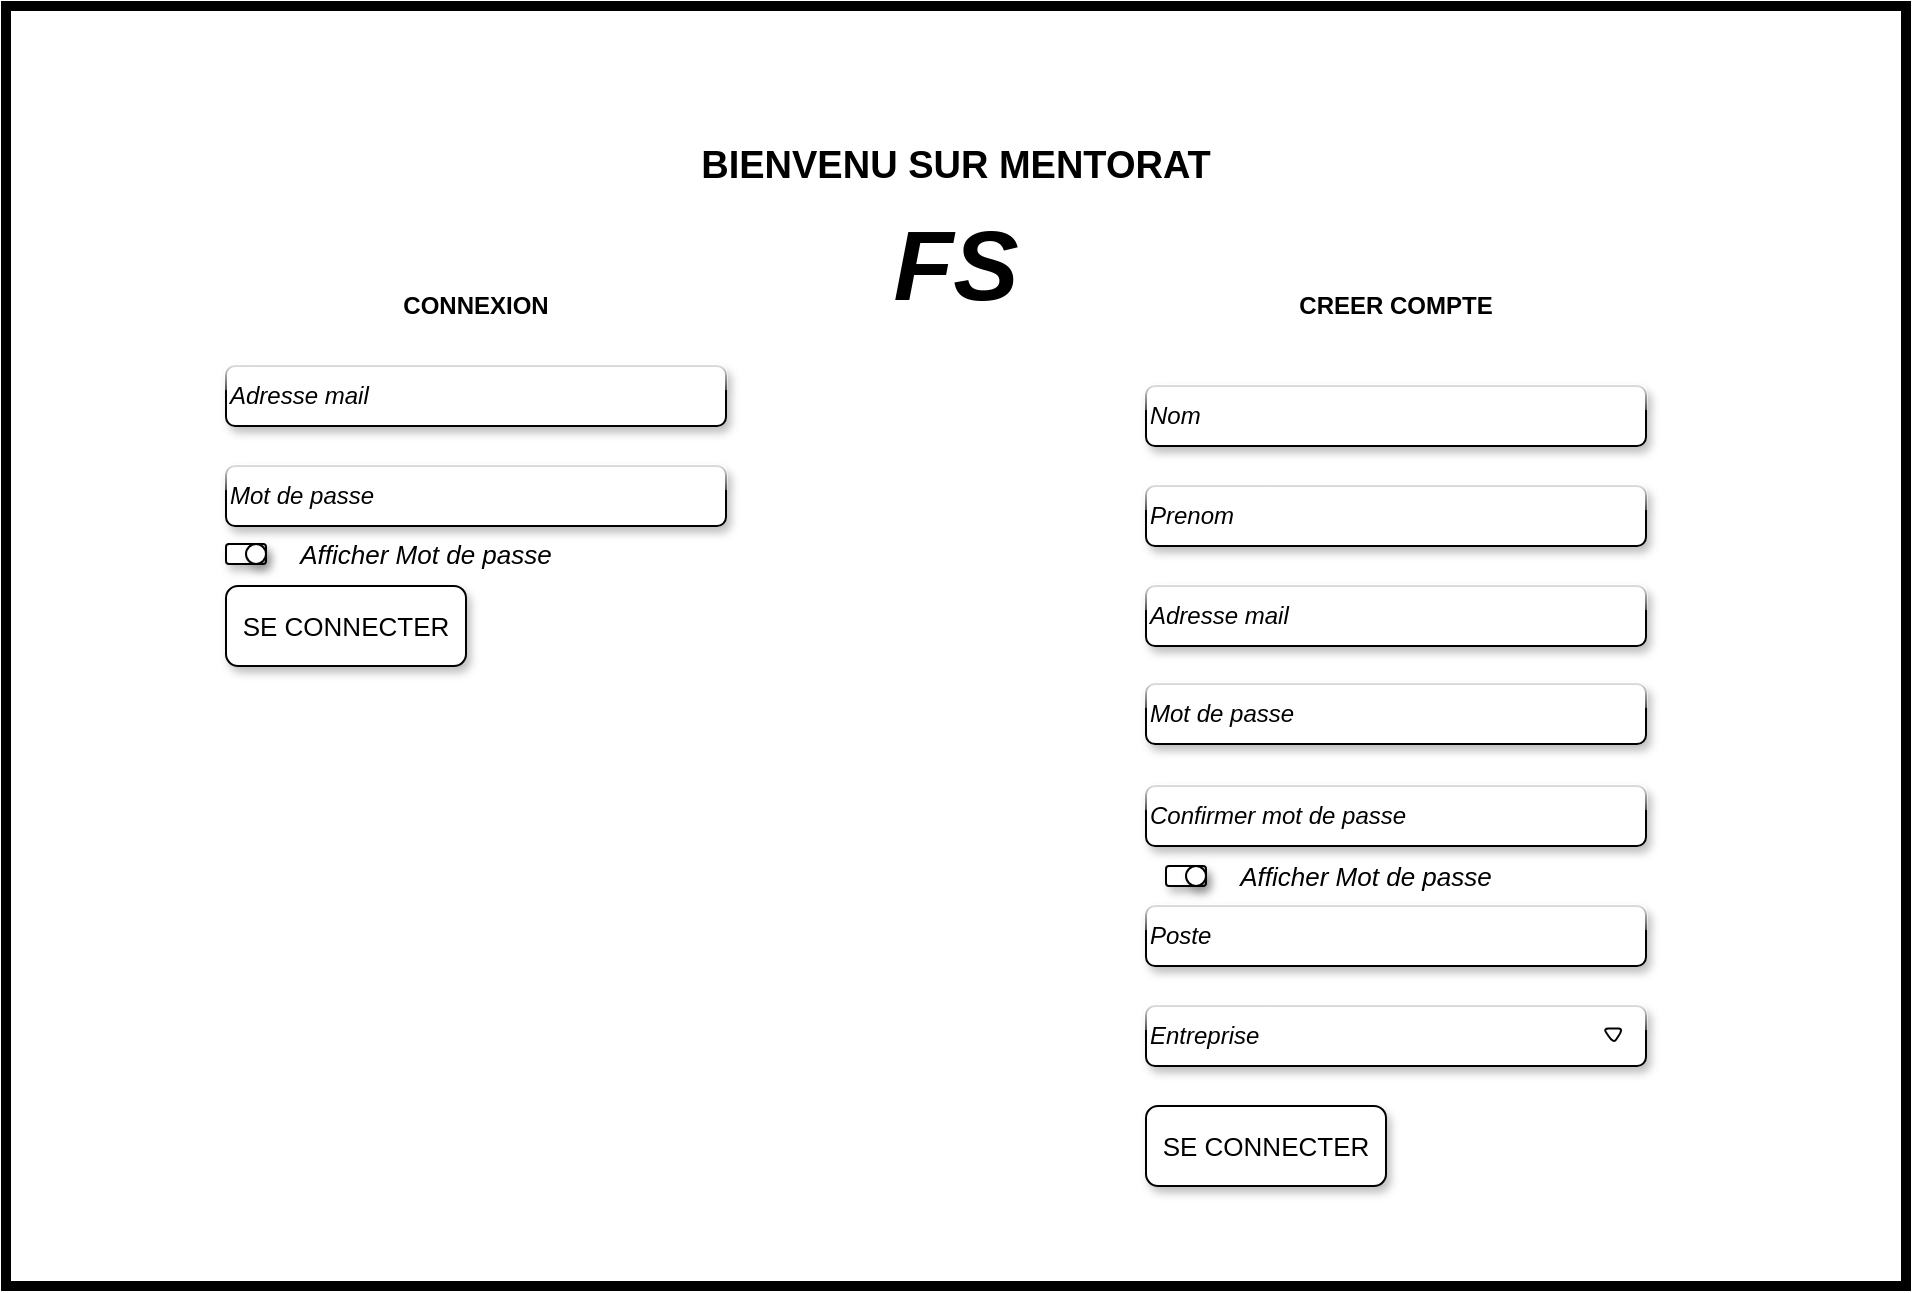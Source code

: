 <mxfile version="15.0.2" type="device" pages="8"><diagram id="6doWM9D-FiM56QFvMVqk" name="F1, F2"><mxGraphModel dx="1021" dy="599" grid="1" gridSize="10" guides="1" tooltips="1" connect="1" arrows="1" fold="1" page="1" pageScale="1" pageWidth="1169" pageHeight="827" math="0" shadow="0"><root><mxCell id="0"/><mxCell id="1" parent="0"/><mxCell id="uZBY_vfrk5RohmH9RDAp-1" value="" style="rounded=0;whiteSpace=wrap;html=1;strokeWidth=5;sketch=0;glass=0;" vertex="1" parent="1"><mxGeometry x="110" y="94" width="950" height="640" as="geometry"/></mxCell><mxCell id="uZBY_vfrk5RohmH9RDAp-5" value="&lt;i&gt;Adresse mail&lt;/i&gt;" style="rounded=1;whiteSpace=wrap;html=1;align=left;glass=1;shadow=1;" vertex="1" parent="1"><mxGeometry x="220" y="274" width="250" height="30" as="geometry"/></mxCell><mxCell id="uZBY_vfrk5RohmH9RDAp-6" value="CONNEXION" style="text;html=1;strokeColor=none;fillColor=none;align=center;verticalAlign=middle;whiteSpace=wrap;rounded=0;fontStyle=1" vertex="1" parent="1"><mxGeometry x="280" y="234" width="130" height="20" as="geometry"/></mxCell><mxCell id="uZBY_vfrk5RohmH9RDAp-7" value="BIENVENU SUR MENTORAT" style="text;html=1;strokeColor=none;fillColor=none;align=center;verticalAlign=middle;whiteSpace=wrap;rounded=0;fontStyle=1;fontSize=19;" vertex="1" parent="1"><mxGeometry x="415" y="164" width="340" height="20" as="geometry"/></mxCell><mxCell id="uZBY_vfrk5RohmH9RDAp-8" value="&lt;i&gt;Mot de passe&lt;/i&gt;" style="rounded=1;whiteSpace=wrap;html=1;align=left;glass=1;shadow=1;" vertex="1" parent="1"><mxGeometry x="220" y="324" width="250" height="30" as="geometry"/></mxCell><mxCell id="uZBY_vfrk5RohmH9RDAp-10" value="SE CONNECTER" style="rounded=1;whiteSpace=wrap;html=1;fontSize=13;labelBorderColor=none;shadow=1;" vertex="1" parent="1"><mxGeometry x="220" y="384" width="120" height="40" as="geometry"/></mxCell><mxCell id="uZBY_vfrk5RohmH9RDAp-12" value="CREER COMPTE" style="text;html=1;strokeColor=none;fillColor=none;align=center;verticalAlign=middle;whiteSpace=wrap;rounded=0;fontStyle=1" vertex="1" parent="1"><mxGeometry x="740" y="234" width="130" height="20" as="geometry"/></mxCell><mxCell id="uZBY_vfrk5RohmH9RDAp-14" value="SE CONNECTER" style="rounded=1;whiteSpace=wrap;html=1;fontSize=13;labelBorderColor=none;shadow=1;" vertex="1" parent="1"><mxGeometry x="680" y="644" width="120" height="40" as="geometry"/></mxCell><mxCell id="uZBY_vfrk5RohmH9RDAp-17" value="&lt;i&gt;Nom&lt;/i&gt;" style="rounded=1;whiteSpace=wrap;html=1;align=left;glass=1;shadow=1;" vertex="1" parent="1"><mxGeometry x="680" y="284" width="250" height="30" as="geometry"/></mxCell><mxCell id="uZBY_vfrk5RohmH9RDAp-18" value="&lt;i&gt;Prenom&lt;/i&gt;" style="rounded=1;whiteSpace=wrap;html=1;align=left;sketch=0;glass=1;shadow=1;" vertex="1" parent="1"><mxGeometry x="680" y="334" width="250" height="30" as="geometry"/></mxCell><mxCell id="uZBY_vfrk5RohmH9RDAp-19" value="&lt;i&gt;Adresse mail&lt;/i&gt;" style="rounded=1;whiteSpace=wrap;html=1;align=left;glass=1;shadow=1;" vertex="1" parent="1"><mxGeometry x="680" y="384" width="250" height="30" as="geometry"/></mxCell><mxCell id="uZBY_vfrk5RohmH9RDAp-20" value="&lt;i&gt;Mot de passe&lt;/i&gt;" style="rounded=1;whiteSpace=wrap;html=1;align=left;glass=1;shadow=1;" vertex="1" parent="1"><mxGeometry x="680" y="433" width="250" height="30" as="geometry"/></mxCell><mxCell id="uZBY_vfrk5RohmH9RDAp-21" value="&lt;i&gt;Confirmer mot de passe&lt;/i&gt;" style="rounded=1;whiteSpace=wrap;html=1;align=left;glass=1;shadow=1;" vertex="1" parent="1"><mxGeometry x="680" y="484" width="250" height="30" as="geometry"/></mxCell><mxCell id="uZBY_vfrk5RohmH9RDAp-22" value="&lt;i&gt;Poste&lt;/i&gt;" style="rounded=1;whiteSpace=wrap;html=1;align=left;glass=1;shadow=1;" vertex="1" parent="1"><mxGeometry x="680" y="544" width="250" height="30" as="geometry"/></mxCell><mxCell id="uZBY_vfrk5RohmH9RDAp-23" value="&lt;i&gt;Entreprise&lt;/i&gt;" style="rounded=1;whiteSpace=wrap;html=1;align=left;glass=1;shadow=1;" vertex="1" parent="1"><mxGeometry x="680" y="594" width="250" height="30" as="geometry"/></mxCell><mxCell id="uZBY_vfrk5RohmH9RDAp-25" value="" style="triangle;whiteSpace=wrap;html=1;rounded=1;fontSize=13;fontColor=#000000;rotation=90;" vertex="1" parent="1"><mxGeometry x="910" y="604" width="7.5" height="10" as="geometry"/></mxCell><mxCell id="uZBY_vfrk5RohmH9RDAp-26" value="" style="rounded=1;whiteSpace=wrap;html=1;fontSize=13;fontColor=#000000;shadow=1;" vertex="1" parent="1"><mxGeometry x="690" y="524" width="20" height="10" as="geometry"/></mxCell><mxCell id="uZBY_vfrk5RohmH9RDAp-27" value="&lt;i&gt;Afficher Mot de passe&lt;/i&gt;" style="text;html=1;strokeColor=none;fillColor=none;align=center;verticalAlign=middle;whiteSpace=wrap;rounded=0;fontSize=13;fontColor=#000000;" vertex="1" parent="1"><mxGeometry x="720" y="519" width="140" height="20" as="geometry"/></mxCell><mxCell id="uZBY_vfrk5RohmH9RDAp-28" value="" style="ellipse;whiteSpace=wrap;html=1;aspect=fixed;rounded=1;fontSize=13;fontColor=#000000;shadow=1;" vertex="1" parent="1"><mxGeometry x="700" y="524" width="10" height="10" as="geometry"/></mxCell><mxCell id="uZBY_vfrk5RohmH9RDAp-33" value="" style="rounded=1;whiteSpace=wrap;html=1;fontSize=13;fontColor=#000000;shadow=1;" vertex="1" parent="1"><mxGeometry x="220" y="363" width="20" height="10" as="geometry"/></mxCell><mxCell id="uZBY_vfrk5RohmH9RDAp-34" value="&lt;i&gt;Afficher Mot de passe&lt;/i&gt;" style="text;html=1;strokeColor=none;fillColor=none;align=center;verticalAlign=middle;whiteSpace=wrap;rounded=0;fontSize=13;fontColor=#000000;" vertex="1" parent="1"><mxGeometry x="250" y="358" width="140" height="20" as="geometry"/></mxCell><mxCell id="uZBY_vfrk5RohmH9RDAp-35" value="" style="ellipse;whiteSpace=wrap;html=1;aspect=fixed;rounded=1;fontSize=13;fontColor=#000000;shadow=1;" vertex="1" parent="1"><mxGeometry x="230" y="363" width="10" height="10" as="geometry"/></mxCell><mxCell id="uZBY_vfrk5RohmH9RDAp-36" value="&lt;span style=&quot;font-size: 49px ; font-weight: 700&quot;&gt;FS&lt;/span&gt;" style="text;html=1;strokeColor=none;fillColor=none;align=center;verticalAlign=middle;whiteSpace=wrap;rounded=0;fontSize=13;fontColor=#000000;fontStyle=2" vertex="1" parent="1"><mxGeometry x="565" y="214" width="40" height="20" as="geometry"/></mxCell></root></mxGraphModel></diagram><diagram id="_mUwnUy_aE-kUfRnh7e0" name="F3"><mxGraphModel dx="1021" dy="599" grid="1" gridSize="10" guides="1" tooltips="1" connect="1" arrows="1" fold="1" page="1" pageScale="1" pageWidth="1169" pageHeight="827" math="0" shadow="0"><root><mxCell id="HiA4cqPIToZ29Erwt3Tz-0"/><mxCell id="HiA4cqPIToZ29Erwt3Tz-1" parent="HiA4cqPIToZ29Erwt3Tz-0"/><mxCell id="e9VDiwNFq0LRvYOZrkNc-0" value="" style="rounded=0;whiteSpace=wrap;html=1;strokeWidth=5;" vertex="1" parent="HiA4cqPIToZ29Erwt3Tz-1"><mxGeometry x="110" y="94" width="950" height="640" as="geometry"/></mxCell><mxCell id="nThdhjqqsfFb6ZJly4CS-0" value="" style="endArrow=none;html=1;fontSize=13;fontColor=#000000;entryX=0.179;entryY=0.002;entryDx=0;entryDy=0;entryPerimeter=0;" edge="1" parent="HiA4cqPIToZ29Erwt3Tz-1" target="e9VDiwNFq0LRvYOZrkNc-0"><mxGeometry width="50" height="50" relative="1" as="geometry"><mxPoint x="280" y="735" as="sourcePoint"/><mxPoint x="650" y="320" as="targetPoint"/></mxGeometry></mxCell><mxCell id="nThdhjqqsfFb6ZJly4CS-2" value="" style="ellipse;whiteSpace=wrap;html=1;aspect=fixed;rounded=1;fontSize=13;fontColor=#000000;sketch=0;shadow=1;" vertex="1" parent="HiA4cqPIToZ29Erwt3Tz-1"><mxGeometry x="130.25" y="170" width="130" height="130" as="geometry"/></mxCell><mxCell id="nThdhjqqsfFb6ZJly4CS-3" value="" style="shape=umlActor;verticalLabelPosition=bottom;verticalAlign=top;html=1;outlineConnect=0;rounded=1;fontSize=13;fontColor=#000000;" vertex="1" parent="HiA4cqPIToZ29Erwt3Tz-1"><mxGeometry x="169" y="182.5" width="52.5" height="105" as="geometry"/></mxCell><mxCell id="nThdhjqqsfFb6ZJly4CS-8" value="Nom Prenom" style="text;html=1;strokeColor=none;fillColor=none;align=center;verticalAlign=middle;whiteSpace=wrap;rounded=0;fontSize=13;fontColor=#000000;fontStyle=2" vertex="1" parent="HiA4cqPIToZ29Erwt3Tz-1"><mxGeometry x="120.25" y="340" width="140" height="20" as="geometry"/></mxCell><mxCell id="nThdhjqqsfFb6ZJly4CS-10" value="" style="rounded=0;whiteSpace=wrap;html=1;fontSize=13;fontColor=#000000;glass=1;" vertex="1" parent="HiA4cqPIToZ29Erwt3Tz-1"><mxGeometry x="310" y="170" width="720" height="230" as="geometry"/></mxCell><mxCell id="nThdhjqqsfFb6ZJly4CS-11" value="BIENVENUE prenom, ravi de vous revoir!" style="text;html=1;strokeColor=none;fillColor=none;align=left;verticalAlign=middle;whiteSpace=wrap;rounded=0;fontSize=13;fontColor=#000000;fontStyle=2" vertex="1" parent="HiA4cqPIToZ29Erwt3Tz-1"><mxGeometry x="310" y="120" width="600" height="20" as="geometry"/></mxCell><mxCell id="nThdhjqqsfFb6ZJly4CS-13" value="Se déconnecter" style="rounded=1;whiteSpace=wrap;html=1;fontSize=13;fontColor=#000000;shadow=1;" vertex="1" parent="HiA4cqPIToZ29Erwt3Tz-1"><mxGeometry x="140" y="670" width="110" height="34" as="geometry"/></mxCell><mxCell id="nThdhjqqsfFb6ZJly4CS-18" value="VOS COLLEGUES" style="text;html=1;strokeColor=none;fillColor=none;align=center;verticalAlign=middle;whiteSpace=wrap;rounded=0;fontSize=13;fontColor=#000000;fontStyle=1" vertex="1" parent="HiA4cqPIToZ29Erwt3Tz-1"><mxGeometry x="560" y="140" width="170" height="20" as="geometry"/></mxCell><mxCell id="nThdhjqqsfFb6ZJly4CS-19" value="Dupont Jean, Développeur web à Positive Thinking" style="rounded=1;whiteSpace=wrap;html=1;fontSize=13;fontColor=#000000;align=left;shadow=1;glass=1;" vertex="1" parent="HiA4cqPIToZ29Erwt3Tz-1"><mxGeometry x="320" y="180" width="690" height="30" as="geometry"/></mxCell><mxCell id="nThdhjqqsfFb6ZJly4CS-20" value="Voir Plus" style="rounded=1;whiteSpace=wrap;html=1;fontSize=13;fontColor=#000000;align=center;shadow=1;" vertex="1" parent="HiA4cqPIToZ29Erwt3Tz-1"><mxGeometry x="930" y="185" width="70" height="20" as="geometry"/></mxCell><mxCell id="nThdhjqqsfFb6ZJly4CS-21" value="Dupont Jean, Développeur web à Positive Thinking" style="rounded=1;whiteSpace=wrap;html=1;fontSize=13;fontColor=#000000;align=left;glass=1;shadow=1;" vertex="1" parent="HiA4cqPIToZ29Erwt3Tz-1"><mxGeometry x="320" y="230" width="690" height="30" as="geometry"/></mxCell><mxCell id="nThdhjqqsfFb6ZJly4CS-22" value="Voir Plus" style="rounded=1;whiteSpace=wrap;html=1;fontSize=13;fontColor=#000000;align=center;shadow=1;" vertex="1" parent="HiA4cqPIToZ29Erwt3Tz-1"><mxGeometry x="930" y="235" width="70" height="20" as="geometry"/></mxCell><mxCell id="nThdhjqqsfFb6ZJly4CS-23" value="Dupont Jean, Développeur web à Positive Thinking" style="rounded=1;whiteSpace=wrap;html=1;fontSize=13;fontColor=#000000;align=left;glass=1;shadow=1;" vertex="1" parent="HiA4cqPIToZ29Erwt3Tz-1"><mxGeometry x="320" y="280" width="690" height="30" as="geometry"/></mxCell><mxCell id="nThdhjqqsfFb6ZJly4CS-24" value="Voir Plus" style="rounded=1;whiteSpace=wrap;html=1;fontSize=13;fontColor=#000000;align=center;shadow=1;" vertex="1" parent="HiA4cqPIToZ29Erwt3Tz-1"><mxGeometry x="930" y="285" width="70" height="20" as="geometry"/></mxCell><mxCell id="nThdhjqqsfFb6ZJly4CS-26" value="" style="rounded=0;whiteSpace=wrap;html=1;fontSize=13;fontColor=#000000;glass=1;" vertex="1" parent="HiA4cqPIToZ29Erwt3Tz-1"><mxGeometry x="310" y="480" width="720" height="230" as="geometry"/></mxCell><mxCell id="nThdhjqqsfFb6ZJly4CS-27" value="VOS CONTRATS" style="text;html=1;strokeColor=none;fillColor=none;align=center;verticalAlign=middle;whiteSpace=wrap;rounded=0;fontSize=13;fontColor=#000000;fontStyle=1" vertex="1" parent="HiA4cqPIToZ29Erwt3Tz-1"><mxGeometry x="560" y="450" width="170" height="20" as="geometry"/></mxCell><mxCell id="nThdhjqqsfFb6ZJly4CS-28" value="MON PROFILE" style="text;html=1;strokeColor=none;fillColor=none;align=center;verticalAlign=middle;whiteSpace=wrap;rounded=0;fontSize=13;fontColor=#000000;fontStyle=5" vertex="1" parent="HiA4cqPIToZ29Erwt3Tz-1"><mxGeometry x="145.25" y="404" width="100" height="20" as="geometry"/></mxCell><mxCell id="nThdhjqqsfFb6ZJly4CS-29" value="MES COLLEGUES" style="text;html=1;strokeColor=none;fillColor=none;align=center;verticalAlign=middle;whiteSpace=wrap;rounded=0;fontSize=13;fontColor=#000000;fontStyle=5" vertex="1" parent="HiA4cqPIToZ29Erwt3Tz-1"><mxGeometry x="137.82" y="450" width="114.87" height="20" as="geometry"/></mxCell><mxCell id="nThdhjqqsfFb6ZJly4CS-30" value="MES SESSIONS" style="text;html=1;strokeColor=none;fillColor=none;align=center;verticalAlign=middle;whiteSpace=wrap;rounded=0;fontSize=13;fontColor=#000000;fontStyle=5" vertex="1" parent="HiA4cqPIToZ29Erwt3Tz-1"><mxGeometry x="140.25" y="490" width="110" height="20" as="geometry"/></mxCell><mxCell id="nThdhjqqsfFb6ZJly4CS-36" value="Avec: Joel Birame MARONE, Développeur Mobile, pour 5 mois" style="rounded=1;whiteSpace=wrap;html=1;fontSize=13;fontColor=#000000;align=left;glass=1;shadow=1;" vertex="1" parent="HiA4cqPIToZ29Erwt3Tz-1"><mxGeometry x="325" y="500" width="690" height="30" as="geometry"/></mxCell><mxCell id="nThdhjqqsfFb6ZJly4CS-37" value="Voir Plus" style="rounded=1;whiteSpace=wrap;html=1;fontSize=13;fontColor=#000000;align=center;shadow=1;" vertex="1" parent="HiA4cqPIToZ29Erwt3Tz-1"><mxGeometry x="935" y="505" width="70" height="20" as="geometry"/></mxCell><mxCell id="nThdhjqqsfFb6ZJly4CS-38" value="EN COURS" style="rounded=1;whiteSpace=wrap;html=1;fontSize=13;fontColor=#000000;align=center;" vertex="1" parent="HiA4cqPIToZ29Erwt3Tz-1"><mxGeometry x="810" y="505" width="80" height="20" as="geometry"/></mxCell><mxCell id="nThdhjqqsfFb6ZJly4CS-39" value="Dupont Jean, Développeur web à Positive Thinking" style="rounded=0;whiteSpace=wrap;html=1;fontSize=13;fontColor=#000000;align=left;" vertex="1" parent="HiA4cqPIToZ29Erwt3Tz-1"><mxGeometry x="325" y="540" width="690" height="30" as="geometry"/></mxCell><mxCell id="nThdhjqqsfFb6ZJly4CS-40" value="Voir Plus" style="rounded=1;whiteSpace=wrap;html=1;fontSize=13;fontColor=#000000;align=center;" vertex="1" parent="HiA4cqPIToZ29Erwt3Tz-1"><mxGeometry x="935" y="545" width="70" height="20" as="geometry"/></mxCell><mxCell id="nThdhjqqsfFb6ZJly4CS-41" value="REFUSE" style="rounded=1;whiteSpace=wrap;html=1;fontSize=13;fontColor=#000000;align=center;" vertex="1" parent="HiA4cqPIToZ29Erwt3Tz-1"><mxGeometry x="810" y="545" width="70" height="20" as="geometry"/></mxCell><mxCell id="nThdhjqqsfFb6ZJly4CS-42" value="De Jean Sédar MARONE, Développeur web, pour 9 mois" style="rounded=1;whiteSpace=wrap;html=1;fontSize=13;fontColor=#000000;align=left;glass=1;shadow=1;" vertex="1" parent="HiA4cqPIToZ29Erwt3Tz-1"><mxGeometry x="325" y="540" width="690" height="30" as="geometry"/></mxCell><mxCell id="nThdhjqqsfFb6ZJly4CS-43" value="Voir Plus" style="rounded=1;whiteSpace=wrap;html=1;fontSize=13;fontColor=#000000;align=center;shadow=1;" vertex="1" parent="HiA4cqPIToZ29Erwt3Tz-1"><mxGeometry x="935" y="545" width="70" height="20" as="geometry"/></mxCell><mxCell id="nThdhjqqsfFb6ZJly4CS-44" value="REFUSE" style="rounded=1;whiteSpace=wrap;html=1;fontSize=13;fontColor=#000000;align=center;" vertex="1" parent="HiA4cqPIToZ29Erwt3Tz-1"><mxGeometry x="810" y="545" width="80" height="20" as="geometry"/></mxCell><mxCell id="nThdhjqqsfFb6ZJly4CS-45" value="Avec Rober Jonhson, Architecte web, 3 mois" style="rounded=1;whiteSpace=wrap;html=1;fontSize=13;fontColor=#000000;align=left;glass=1;shadow=1;" vertex="1" parent="HiA4cqPIToZ29Erwt3Tz-1"><mxGeometry x="325" y="580" width="690" height="30" as="geometry"/></mxCell><mxCell id="nThdhjqqsfFb6ZJly4CS-46" value="Voir Plus" style="rounded=1;whiteSpace=wrap;html=1;fontSize=13;fontColor=#000000;align=center;shadow=1;" vertex="1" parent="HiA4cqPIToZ29Erwt3Tz-1"><mxGeometry x="935" y="585" width="70" height="20" as="geometry"/></mxCell><mxCell id="nThdhjqqsfFb6ZJly4CS-47" value="TERMINE" style="rounded=1;whiteSpace=wrap;html=1;fontSize=13;fontColor=#000000;align=center;" vertex="1" parent="HiA4cqPIToZ29Erwt3Tz-1"><mxGeometry x="810" y="585" width="80" height="20" as="geometry"/></mxCell><mxCell id="nyo-h0bX9YqaV0Bb1sT1-0" value="MES CONTRATS" style="text;html=1;strokeColor=none;fillColor=none;align=center;verticalAlign=middle;whiteSpace=wrap;rounded=0;fontSize=13;fontColor=#000000;fontStyle=5" vertex="1" parent="HiA4cqPIToZ29Erwt3Tz-1"><mxGeometry x="132.94" y="530" width="124.63" height="20" as="geometry"/></mxCell></root></mxGraphModel></diagram><diagram id="KBwEfpHhGX6O9Z9xyyWn" name="F4"><mxGraphModel dx="1447" dy="848" grid="1" gridSize="10" guides="1" tooltips="1" connect="1" arrows="1" fold="1" page="1" pageScale="1" pageWidth="1169" pageHeight="827" math="0" shadow="0"><root><mxCell id="n_b28txtQQNV-VZPTQBG-0"/><mxCell id="n_b28txtQQNV-VZPTQBG-1" parent="n_b28txtQQNV-VZPTQBG-0"/><mxCell id="n_b28txtQQNV-VZPTQBG-2" value="" style="rounded=0;whiteSpace=wrap;html=1;glass=0;strokeWidth=5;" vertex="1" parent="n_b28txtQQNV-VZPTQBG-1"><mxGeometry x="110" y="94" width="950" height="640" as="geometry"/></mxCell><mxCell id="n_b28txtQQNV-VZPTQBG-3" value="" style="ellipse;whiteSpace=wrap;html=1;aspect=fixed;rounded=1;fontSize=13;fontColor=#000000;shadow=1;" vertex="1" parent="n_b28txtQQNV-VZPTQBG-1"><mxGeometry x="130.25" y="170" width="130" height="130" as="geometry"/></mxCell><mxCell id="n_b28txtQQNV-VZPTQBG-4" value="" style="shape=umlActor;verticalLabelPosition=bottom;verticalAlign=top;html=1;outlineConnect=0;rounded=1;fontSize=13;fontColor=#000000;" vertex="1" parent="n_b28txtQQNV-VZPTQBG-1"><mxGeometry x="169" y="182.5" width="52.5" height="105" as="geometry"/></mxCell><mxCell id="n_b28txtQQNV-VZPTQBG-5" value="Nom Prenom" style="text;html=1;strokeColor=none;fillColor=none;align=center;verticalAlign=middle;whiteSpace=wrap;rounded=0;fontSize=13;fontColor=#000000;fontStyle=2" vertex="1" parent="n_b28txtQQNV-VZPTQBG-1"><mxGeometry x="120.25" y="340" width="140" height="20" as="geometry"/></mxCell><mxCell id="n_b28txtQQNV-VZPTQBG-6" value="Se déconnecter" style="rounded=1;whiteSpace=wrap;html=1;fontSize=13;fontColor=#000000;shadow=1;" vertex="1" parent="n_b28txtQQNV-VZPTQBG-1"><mxGeometry x="140" y="670" width="110" height="34" as="geometry"/></mxCell><mxCell id="n_b28txtQQNV-VZPTQBG-7" value="MON PROFILE" style="text;html=1;strokeColor=none;fillColor=none;align=center;verticalAlign=middle;whiteSpace=wrap;rounded=0;fontSize=13;fontColor=#000000;fontStyle=5;shadow=1;" vertex="1" parent="n_b28txtQQNV-VZPTQBG-1"><mxGeometry x="145.25" y="404" width="100" height="20" as="geometry"/></mxCell><mxCell id="n_b28txtQQNV-VZPTQBG-8" value="MES COLLEGUES" style="text;html=1;strokeColor=none;fillColor=none;align=center;verticalAlign=middle;whiteSpace=wrap;rounded=0;fontSize=13;fontColor=#000000;fontStyle=5" vertex="1" parent="n_b28txtQQNV-VZPTQBG-1"><mxGeometry x="137.82" y="450" width="114.87" height="20" as="geometry"/></mxCell><mxCell id="n_b28txtQQNV-VZPTQBG-9" value="MES SESSIONS" style="text;html=1;strokeColor=none;fillColor=none;align=center;verticalAlign=middle;whiteSpace=wrap;rounded=0;fontSize=13;fontColor=#000000;fontStyle=5" vertex="1" parent="n_b28txtQQNV-VZPTQBG-1"><mxGeometry x="140.25" y="490" width="110" height="20" as="geometry"/></mxCell><mxCell id="Bx-lpgo750EvQ13AwpAa-0" value="" style="endArrow=none;html=1;fontSize=13;fontColor=#000000;entryX=0.179;entryY=0.002;entryDx=0;entryDy=0;entryPerimeter=0;" edge="1" parent="n_b28txtQQNV-VZPTQBG-1"><mxGeometry width="50" height="50" relative="1" as="geometry"><mxPoint x="280" y="735.0" as="sourcePoint"/><mxPoint x="280.05" y="95.28" as="targetPoint"/></mxGeometry></mxCell><mxCell id="Bx-lpgo750EvQ13AwpAa-1" value="" style="ellipse;whiteSpace=wrap;html=1;aspect=fixed;rounded=1;fontSize=13;fontColor=#000000;align=left;shadow=1;" vertex="1" parent="n_b28txtQQNV-VZPTQBG-1"><mxGeometry x="320" y="120" width="190" height="190" as="geometry"/></mxCell><mxCell id="Bx-lpgo750EvQ13AwpAa-2" value="" style="shape=umlActor;verticalLabelPosition=bottom;verticalAlign=top;html=1;outlineConnect=0;rounded=1;fontSize=13;fontColor=#000000;" vertex="1" parent="n_b28txtQQNV-VZPTQBG-1"><mxGeometry x="380" y="140" width="70" height="137.5" as="geometry"/></mxCell><mxCell id="Bx-lpgo750EvQ13AwpAa-3" value="MARONE Joel Birame" style="text;html=1;strokeColor=none;fillColor=none;align=left;verticalAlign=middle;whiteSpace=wrap;rounded=0;fontSize=19;fontColor=#000000;fontStyle=1;horizontal=1;" vertex="1" parent="n_b28txtQQNV-VZPTQBG-1"><mxGeometry x="540" y="147.5" width="230" height="20" as="geometry"/></mxCell><mxCell id="Bx-lpgo750EvQ13AwpAa-4" value="Développeur Mobille" style="text;html=1;strokeColor=none;fillColor=none;align=left;verticalAlign=middle;whiteSpace=wrap;rounded=0;fontSize=14;fontColor=#000000;fontStyle=2" vertex="1" parent="n_b28txtQQNV-VZPTQBG-1"><mxGeometry x="540" y="182.5" width="223" height="20" as="geometry"/></mxCell><mxCell id="Bx-lpgo750EvQ13AwpAa-5" value="Je suis un jeune développeur web auto-entrepreneur, doué tant en front qu'en web. j'ai plein d'autres compétences donc n'hésiter a me contacter" style="text;html=1;strokeColor=none;fillColor=none;align=left;verticalAlign=middle;whiteSpace=wrap;rounded=0;fontSize=14;fontColor=#000000;fontStyle=2" vertex="1" parent="n_b28txtQQNV-VZPTQBG-1"><mxGeometry x="540" y="212.5" width="480" height="70" as="geometry"/></mxCell><mxCell id="Bx-lpgo750EvQ13AwpAa-6" value="à Positive THINKING COMPANY" style="text;html=1;strokeColor=none;fillColor=none;align=left;verticalAlign=middle;whiteSpace=wrap;rounded=0;fontSize=14;fontColor=#000000;fontStyle=2" vertex="1" parent="n_b28txtQQNV-VZPTQBG-1"><mxGeometry x="540" y="205" width="223" height="20" as="geometry"/></mxCell><mxCell id="DXTrDupb2_QzjD3EBo1J-9" value="" style="rounded=0;whiteSpace=wrap;html=1;fontSize=13;fontColor=#000000;" vertex="1" parent="n_b28txtQQNV-VZPTQBG-1"><mxGeometry x="320" y="370" width="720" height="140" as="geometry"/></mxCell><mxCell id="DXTrDupb2_QzjD3EBo1J-10" value="CONTRATS DE JOEL" style="text;html=1;strokeColor=none;fillColor=none;align=center;verticalAlign=middle;whiteSpace=wrap;rounded=0;fontSize=13;fontColor=#000000;fontStyle=1" vertex="1" parent="n_b28txtQQNV-VZPTQBG-1"><mxGeometry x="570" y="330" width="170" height="20" as="geometry"/></mxCell><mxCell id="DXTrDupb2_QzjD3EBo1J-11" value="Avec: Samuel Ibou MARONE, Développeur Logiciels et Back-End, pour 5 mois" style="rounded=1;whiteSpace=wrap;html=1;fontSize=13;fontColor=#000000;align=left;glass=1;shadow=1;" vertex="1" parent="n_b28txtQQNV-VZPTQBG-1"><mxGeometry x="335" y="390" width="690" height="30" as="geometry"/></mxCell><mxCell id="DXTrDupb2_QzjD3EBo1J-12" value="Voir Plus" style="rounded=1;whiteSpace=wrap;html=1;fontSize=13;fontColor=#000000;align=center;shadow=1;" vertex="1" parent="n_b28txtQQNV-VZPTQBG-1"><mxGeometry x="945" y="395" width="70" height="20" as="geometry"/></mxCell><mxCell id="DXTrDupb2_QzjD3EBo1J-13" value="EN COURS" style="rounded=1;whiteSpace=wrap;html=1;fontSize=13;fontColor=#000000;align=center;" vertex="1" parent="n_b28txtQQNV-VZPTQBG-1"><mxGeometry x="820" y="395" width="80" height="20" as="geometry"/></mxCell><mxCell id="DXTrDupb2_QzjD3EBo1J-14" value="De Jean Pierre MARONE Ressource Humaines, pour 3 mois" style="rounded=1;whiteSpace=wrap;html=1;fontSize=13;fontColor=#000000;align=left;glass=1;shadow=1;" vertex="1" parent="n_b28txtQQNV-VZPTQBG-1"><mxGeometry x="335" y="430" width="690" height="30" as="geometry"/></mxCell><mxCell id="DXTrDupb2_QzjD3EBo1J-15" value="Voir Plus" style="rounded=1;whiteSpace=wrap;html=1;fontSize=13;fontColor=#000000;align=center;shadow=1;" vertex="1" parent="n_b28txtQQNV-VZPTQBG-1"><mxGeometry x="945" y="435" width="70" height="20" as="geometry"/></mxCell><mxCell id="DXTrDupb2_QzjD3EBo1J-16" value="TERMINE" style="rounded=1;whiteSpace=wrap;html=1;fontSize=13;fontColor=#000000;align=center;" vertex="1" parent="n_b28txtQQNV-VZPTQBG-1"><mxGeometry x="820" y="435" width="80" height="20" as="geometry"/></mxCell><mxCell id="0Jg9rWL0nOiVGXRevB-R-0" value="PROPOSER UN CONTRAT" style="rounded=1;whiteSpace=wrap;html=1;fontSize=13;fontColor=#000000;shadow=0;glass=1;" vertex="1" parent="n_b28txtQQNV-VZPTQBG-1"><mxGeometry x="556.5" y="540" width="190" height="34" as="geometry"/></mxCell><mxCell id="d1rN913n0yfHqWvPDZj6-0" value="MES CONTRATS" style="text;html=1;strokeColor=none;fillColor=none;align=center;verticalAlign=middle;whiteSpace=wrap;rounded=0;fontSize=13;fontColor=#000000;fontStyle=5" vertex="1" parent="n_b28txtQQNV-VZPTQBG-1"><mxGeometry x="132.94" y="530" width="124.63" height="20" as="geometry"/></mxCell></root></mxGraphModel></diagram><diagram id="k460HZTbdY5AR0nR7EBf" name="F5"><mxGraphModel dx="1021" dy="599" grid="1" gridSize="10" guides="1" tooltips="1" connect="1" arrows="1" fold="1" page="1" pageScale="1" pageWidth="1169" pageHeight="827" math="0" shadow="0"><root><mxCell id="IbDEaiqo7dcJBCuki_2x-0"/><mxCell id="IbDEaiqo7dcJBCuki_2x-1" parent="IbDEaiqo7dcJBCuki_2x-0"/><mxCell id="FuOnZ6UZuU_vbPy57P0_-0" value="" style="rounded=0;whiteSpace=wrap;html=1;glass=0;strokeWidth=5;" vertex="1" parent="IbDEaiqo7dcJBCuki_2x-1"><mxGeometry x="110" y="94" width="950" height="640" as="geometry"/></mxCell><mxCell id="FuOnZ6UZuU_vbPy57P0_-2" value="MARONE Jean Sédar" style="text;html=1;strokeColor=none;fillColor=none;align=left;verticalAlign=middle;whiteSpace=wrap;rounded=0;fontSize=19;fontColor=#000000;fontStyle=1;horizontal=1;" vertex="1" parent="IbDEaiqo7dcJBCuki_2x-1"><mxGeometry x="540" y="147.5" width="230" height="20" as="geometry"/></mxCell><mxCell id="FuOnZ6UZuU_vbPy57P0_-3" value="Développeur web" style="text;html=1;strokeColor=none;fillColor=none;align=left;verticalAlign=middle;whiteSpace=wrap;rounded=0;fontSize=14;fontColor=#000000;fontStyle=2" vertex="1" parent="IbDEaiqo7dcJBCuki_2x-1"><mxGeometry x="540" y="182.5" width="223" height="20" as="geometry"/></mxCell><mxCell id="FuOnZ6UZuU_vbPy57P0_-4" value="Je suis un jeune développeur web auto-entrepreneur, doué tant en front qu'en web. j'ai plein d'autres compétences donc n'hésiter a me contacter" style="text;html=1;strokeColor=none;fillColor=none;align=left;verticalAlign=middle;whiteSpace=wrap;rounded=0;fontSize=14;fontColor=#000000;fontStyle=2" vertex="1" parent="IbDEaiqo7dcJBCuki_2x-1"><mxGeometry x="540" y="212.5" width="480" height="70" as="geometry"/></mxCell><mxCell id="FuOnZ6UZuU_vbPy57P0_-5" value="à Positive THINKING COMPANY" style="text;html=1;strokeColor=none;fillColor=none;align=left;verticalAlign=middle;whiteSpace=wrap;rounded=0;fontSize=14;fontColor=#000000;fontStyle=2" vertex="1" parent="IbDEaiqo7dcJBCuki_2x-1"><mxGeometry x="540" y="205" width="223" height="20" as="geometry"/></mxCell><mxCell id="FuOnZ6UZuU_vbPy57P0_-6" value="" style="rounded=0;whiteSpace=wrap;html=1;fontSize=13;fontColor=#000000;" vertex="1" parent="IbDEaiqo7dcJBCuki_2x-1"><mxGeometry x="320" y="370" width="720" height="330" as="geometry"/></mxCell><mxCell id="FuOnZ6UZuU_vbPy57P0_-7" value="PROPOSITION DE CONTRAT A JEAN PIERRE MARONE" style="text;html=1;strokeColor=none;fillColor=none;align=center;verticalAlign=middle;whiteSpace=wrap;rounded=0;fontSize=13;fontColor=#000000;fontStyle=1" vertex="1" parent="IbDEaiqo7dcJBCuki_2x-1"><mxGeometry x="485" y="340" width="390" height="20" as="geometry"/></mxCell><mxCell id="HyCmTjxwHVuVS_eyi1H0-0" value="" style="ellipse;whiteSpace=wrap;html=1;aspect=fixed;rounded=1;fontSize=13;fontColor=#000000;shadow=1;" vertex="1" parent="IbDEaiqo7dcJBCuki_2x-1"><mxGeometry x="130.25" y="170" width="130" height="130" as="geometry"/></mxCell><mxCell id="HyCmTjxwHVuVS_eyi1H0-1" value="Nom Prenom" style="text;html=1;strokeColor=none;fillColor=none;align=center;verticalAlign=middle;whiteSpace=wrap;rounded=0;fontSize=13;fontColor=#000000;fontStyle=2" vertex="1" parent="IbDEaiqo7dcJBCuki_2x-1"><mxGeometry x="120.25" y="340" width="140" height="20" as="geometry"/></mxCell><mxCell id="HyCmTjxwHVuVS_eyi1H0-2" value="Se déconnecter" style="rounded=1;whiteSpace=wrap;html=1;fontSize=13;fontColor=#000000;shadow=1;" vertex="1" parent="IbDEaiqo7dcJBCuki_2x-1"><mxGeometry x="140" y="670" width="110" height="34" as="geometry"/></mxCell><mxCell id="HyCmTjxwHVuVS_eyi1H0-3" value="MON PROFILE" style="text;html=1;strokeColor=none;fillColor=none;align=center;verticalAlign=middle;whiteSpace=wrap;rounded=0;fontSize=13;fontColor=#000000;fontStyle=5;shadow=1;" vertex="1" parent="IbDEaiqo7dcJBCuki_2x-1"><mxGeometry x="145.25" y="404" width="100" height="20" as="geometry"/></mxCell><mxCell id="HyCmTjxwHVuVS_eyi1H0-4" value="MES COLLEGUES" style="text;html=1;strokeColor=none;fillColor=none;align=center;verticalAlign=middle;whiteSpace=wrap;rounded=0;fontSize=13;fontColor=#000000;fontStyle=5" vertex="1" parent="IbDEaiqo7dcJBCuki_2x-1"><mxGeometry x="137.82" y="450" width="114.87" height="20" as="geometry"/></mxCell><mxCell id="HyCmTjxwHVuVS_eyi1H0-5" value="MES SESSIONS" style="text;html=1;strokeColor=none;fillColor=none;align=center;verticalAlign=middle;whiteSpace=wrap;rounded=0;fontSize=13;fontColor=#000000;fontStyle=5" vertex="1" parent="IbDEaiqo7dcJBCuki_2x-1"><mxGeometry x="140.25" y="490" width="110" height="20" as="geometry"/></mxCell><mxCell id="dZVP3MNiapPxiNVOpig8-0" value="" style="shape=umlActor;verticalLabelPosition=bottom;verticalAlign=top;html=1;outlineConnect=0;rounded=1;fontSize=13;fontColor=#000000;" vertex="1" parent="IbDEaiqo7dcJBCuki_2x-1"><mxGeometry x="169" y="182.5" width="52.5" height="105" as="geometry"/></mxCell><mxCell id="dZVP3MNiapPxiNVOpig8-1" value="" style="endArrow=none;html=1;fontSize=13;fontColor=#000000;entryX=0.179;entryY=0.002;entryDx=0;entryDy=0;entryPerimeter=0;" edge="1" parent="IbDEaiqo7dcJBCuki_2x-1"><mxGeometry width="50" height="50" relative="1" as="geometry"><mxPoint x="280" y="735.0" as="sourcePoint"/><mxPoint x="280.05" y="95.28" as="targetPoint"/></mxGeometry></mxCell><mxCell id="kWCDojipUHEEbmhA5smC-0" value="&lt;i&gt;Date&lt;/i&gt;" style="rounded=1;whiteSpace=wrap;html=1;align=left;glass=1;shadow=1;" vertex="1" parent="IbDEaiqo7dcJBCuki_2x-1"><mxGeometry x="340" y="394" width="250" height="30" as="geometry"/></mxCell><mxCell id="-TgrTuTggu4OqtCLI3Xz-0" value="" style="shape=table;html=1;whiteSpace=wrap;startSize=0;container=1;collapsible=0;childLayout=tableLayout;rounded=0;shadow=1;glass=1;sketch=0;fontSize=14;fontColor=#000000;strokeWidth=5;align=left;" vertex="1" parent="IbDEaiqo7dcJBCuki_2x-1"><mxGeometry x="571" y="404" width="10" height="10" as="geometry"/></mxCell><mxCell id="-TgrTuTggu4OqtCLI3Xz-1" value="" style="shape=partialRectangle;html=1;whiteSpace=wrap;collapsible=0;dropTarget=0;pointerEvents=0;fillColor=none;top=0;left=0;bottom=0;right=0;points=[[0,0.5],[1,0.5]];portConstraint=eastwest;" vertex="1" parent="-TgrTuTggu4OqtCLI3Xz-0"><mxGeometry width="10" height="3" as="geometry"/></mxCell><mxCell id="-TgrTuTggu4OqtCLI3Xz-2" value="" style="shape=partialRectangle;html=1;whiteSpace=wrap;connectable=0;fillColor=none;top=0;left=0;bottom=0;right=0;overflow=hidden;pointerEvents=1;" vertex="1" parent="-TgrTuTggu4OqtCLI3Xz-1"><mxGeometry width="-13" height="3" as="geometry"/></mxCell><mxCell id="-TgrTuTggu4OqtCLI3Xz-3" value="" style="shape=partialRectangle;html=1;whiteSpace=wrap;connectable=0;fillColor=none;top=0;left=0;bottom=0;right=0;overflow=hidden;pointerEvents=1;" vertex="1" parent="-TgrTuTggu4OqtCLI3Xz-1"><mxGeometry x="-13" width="20" height="3" as="geometry"/></mxCell><mxCell id="-TgrTuTggu4OqtCLI3Xz-4" value="" style="shape=partialRectangle;html=1;whiteSpace=wrap;connectable=0;fillColor=none;top=0;left=0;bottom=0;right=0;overflow=hidden;pointerEvents=1;" vertex="1" parent="-TgrTuTggu4OqtCLI3Xz-1"><mxGeometry x="7" width="3" height="3" as="geometry"/></mxCell><mxCell id="-TgrTuTggu4OqtCLI3Xz-5" value="" style="shape=partialRectangle;html=1;whiteSpace=wrap;collapsible=0;dropTarget=0;pointerEvents=0;fillColor=none;top=0;left=0;bottom=0;right=0;points=[[0,0.5],[1,0.5]];portConstraint=eastwest;" vertex="1" parent="-TgrTuTggu4OqtCLI3Xz-0"><mxGeometry y="3" width="10" height="4" as="geometry"/></mxCell><mxCell id="-TgrTuTggu4OqtCLI3Xz-6" value="" style="shape=partialRectangle;html=1;whiteSpace=wrap;connectable=0;fillColor=none;top=0;left=0;bottom=0;right=0;overflow=hidden;pointerEvents=1;" vertex="1" parent="-TgrTuTggu4OqtCLI3Xz-5"><mxGeometry width="-13" height="4" as="geometry"/></mxCell><mxCell id="-TgrTuTggu4OqtCLI3Xz-7" value="" style="shape=partialRectangle;html=1;whiteSpace=wrap;connectable=0;fillColor=none;top=0;left=0;bottom=0;right=0;overflow=hidden;pointerEvents=1;" vertex="1" parent="-TgrTuTggu4OqtCLI3Xz-5"><mxGeometry x="-13" width="20" height="4" as="geometry"/></mxCell><mxCell id="-TgrTuTggu4OqtCLI3Xz-8" value="" style="shape=partialRectangle;html=1;whiteSpace=wrap;connectable=0;fillColor=none;top=0;left=0;bottom=0;right=0;overflow=hidden;pointerEvents=1;" vertex="1" parent="-TgrTuTggu4OqtCLI3Xz-5"><mxGeometry x="7" width="3" height="4" as="geometry"/></mxCell><mxCell id="-TgrTuTggu4OqtCLI3Xz-9" value="" style="shape=partialRectangle;html=1;whiteSpace=wrap;collapsible=0;dropTarget=0;pointerEvents=0;fillColor=none;top=0;left=0;bottom=0;right=0;points=[[0,0.5],[1,0.5]];portConstraint=eastwest;" vertex="1" parent="-TgrTuTggu4OqtCLI3Xz-0"><mxGeometry y="7" width="10" height="3" as="geometry"/></mxCell><mxCell id="-TgrTuTggu4OqtCLI3Xz-10" value="" style="shape=partialRectangle;html=1;whiteSpace=wrap;connectable=0;fillColor=none;top=0;left=0;bottom=0;right=0;overflow=hidden;pointerEvents=1;" vertex="1" parent="-TgrTuTggu4OqtCLI3Xz-9"><mxGeometry width="-13" height="3" as="geometry"/></mxCell><mxCell id="-TgrTuTggu4OqtCLI3Xz-11" value="" style="shape=partialRectangle;html=1;whiteSpace=wrap;connectable=0;fillColor=none;top=0;left=0;bottom=0;right=0;overflow=hidden;pointerEvents=1;" vertex="1" parent="-TgrTuTggu4OqtCLI3Xz-9"><mxGeometry x="-13" width="20" height="3" as="geometry"/></mxCell><mxCell id="-TgrTuTggu4OqtCLI3Xz-12" value="" style="shape=partialRectangle;html=1;whiteSpace=wrap;connectable=0;fillColor=none;top=0;left=0;bottom=0;right=0;overflow=hidden;pointerEvents=1;" vertex="1" parent="-TgrTuTggu4OqtCLI3Xz-9"><mxGeometry x="7" width="3" height="3" as="geometry"/></mxCell><mxCell id="-TgrTuTggu4OqtCLI3Xz-13" value="&lt;i&gt;Fréquence&lt;/i&gt;" style="rounded=1;whiteSpace=wrap;html=1;align=left;glass=1;shadow=1;" vertex="1" parent="IbDEaiqo7dcJBCuki_2x-1"><mxGeometry x="340" y="445" width="250" height="30" as="geometry"/></mxCell><mxCell id="-TgrTuTggu4OqtCLI3Xz-14" value="&lt;i&gt;Mon statut&lt;/i&gt;" style="rounded=1;whiteSpace=wrap;html=1;align=left;glass=1;shadow=1;" vertex="1" parent="IbDEaiqo7dcJBCuki_2x-1"><mxGeometry x="340" y="500" width="250" height="30" as="geometry"/></mxCell><mxCell id="Gtqa6t4V_FBwyxUTyDMq-0" value="" style="triangle;whiteSpace=wrap;html=1;rounded=1;fontSize=13;fontColor=#000000;rotation=90;" vertex="1" parent="IbDEaiqo7dcJBCuki_2x-1"><mxGeometry x="571" y="510" width="7.5" height="10" as="geometry"/></mxCell><mxCell id="Gtqa6t4V_FBwyxUTyDMq-2" value="" style="whiteSpace=wrap;html=1;aspect=fixed;rounded=0;shadow=1;glass=1;sketch=0;fontSize=14;fontColor=#000000;strokeWidth=5;align=left;" vertex="1" parent="IbDEaiqo7dcJBCuki_2x-1"><mxGeometry x="710" y="380" width="300" height="300" as="geometry"/></mxCell><mxCell id="Gtqa6t4V_FBwyxUTyDMq-3" value="APERCU CONTRAT" style="text;html=1;strokeColor=none;fillColor=none;align=center;verticalAlign=middle;whiteSpace=wrap;rounded=0;fontSize=13;fontColor=#000000;fontStyle=1" vertex="1" parent="IbDEaiqo7dcJBCuki_2x-1"><mxGeometry x="675" y="399" width="390" height="20" as="geometry"/></mxCell><mxCell id="Gtqa6t4V_FBwyxUTyDMq-4" value="&lt;i&gt;&lt;b&gt;&lt;u&gt;A :&lt;/u&gt;&lt;/b&gt; Jean Pierre MARONE (Mentor)&lt;br&gt;&lt;br&gt;&lt;b&gt;&lt;u&gt;DE :&lt;/u&gt;&lt;/b&gt; Jean Sédar MARONE (Mentoré)&lt;br&gt;&lt;br&gt;&lt;b&gt;&lt;u&gt;DUREE :&lt;/u&gt;&lt;/b&gt; 9 mois et 5 jours&lt;br&gt;&lt;br&gt;&lt;u style=&quot;font-weight: bold&quot;&gt;FREQUENCE :&lt;/u&gt;&amp;nbsp;Tous les 7 jours&lt;br&gt;&lt;br&gt;&lt;u style=&quot;font-weight: bold&quot;&gt;OBJECTIFS MENTOR :&lt;/u&gt;&amp;nbsp;&lt;br&gt;&amp;nbsp;- Meilleur Gestion&lt;br&gt;&amp;nbsp;- Meilleur Planification&lt;br&gt;&lt;br&gt;&lt;b&gt;&lt;u&gt;OBJECTIF MENTORE :&lt;/u&gt;&lt;/b&gt;&amp;nbsp;&lt;br&gt;- Acquérir de l'expérience&lt;br&gt;- Meilleur gestion de projet&lt;/i&gt;" style="text;html=1;strokeColor=none;fillColor=none;align=left;verticalAlign=middle;whiteSpace=wrap;rounded=0;shadow=1;glass=1;sketch=0;fontSize=14;fontColor=#000000;" vertex="1" parent="IbDEaiqo7dcJBCuki_2x-1"><mxGeometry x="730" y="442" width="280" height="210" as="geometry"/></mxCell><mxCell id="dx_cE7sZRpQdjNXe1FFl-0" value="PROPOSER" style="rounded=1;whiteSpace=wrap;html=1;fontSize=13;labelBorderColor=none;shadow=1;" vertex="1" parent="IbDEaiqo7dcJBCuki_2x-1"><mxGeometry x="410" y="660" width="110" height="30" as="geometry"/></mxCell><mxCell id="dx_cE7sZRpQdjNXe1FFl-1" value="&lt;i&gt;Objectif (s) séparé (s) par un point virgule&lt;/i&gt;" style="rounded=1;whiteSpace=wrap;html=1;align=left;glass=1;shadow=1;" vertex="1" parent="IbDEaiqo7dcJBCuki_2x-1"><mxGeometry x="340" y="550" width="250" height="90" as="geometry"/></mxCell><mxCell id="7iPYu3xnWtIr5y1G8qbi-2" value="" style="ellipse;whiteSpace=wrap;html=1;aspect=fixed;rounded=1;fontSize=13;fontColor=#000000;align=left;shadow=1;" vertex="1" parent="IbDEaiqo7dcJBCuki_2x-1"><mxGeometry x="330" y="120" width="190" height="190" as="geometry"/></mxCell><mxCell id="0SH3RuM3X8VRclqBW4KW-0" value="" style="shape=umlActor;verticalLabelPosition=bottom;verticalAlign=top;html=1;outlineConnect=0;rounded=1;fontSize=13;fontColor=#000000;" vertex="1" parent="IbDEaiqo7dcJBCuki_2x-1"><mxGeometry x="390" y="147.5" width="70" height="137.5" as="geometry"/></mxCell><mxCell id="ipqQN06OHRbvVhbATUeG-0" value="MES CONTRATS" style="text;html=1;strokeColor=none;fillColor=none;align=center;verticalAlign=middle;whiteSpace=wrap;rounded=0;fontSize=13;fontColor=#000000;fontStyle=5" vertex="1" parent="IbDEaiqo7dcJBCuki_2x-1"><mxGeometry x="132.94" y="530" width="124.63" height="20" as="geometry"/></mxCell></root></mxGraphModel></diagram><diagram id="A8nyrFf_tj5N7-sStPS9" name="F6, F11"><mxGraphModel dx="1021" dy="666" grid="1" gridSize="10" guides="1" tooltips="1" connect="1" arrows="1" fold="1" page="1" pageScale="1" pageWidth="1169" pageHeight="827" math="0" shadow="0"><root><mxCell id="HLohxmNioZz-S76_67de-0"/><mxCell id="HLohxmNioZz-S76_67de-1" parent="HLohxmNioZz-S76_67de-0"/><mxCell id="N0DVhvNg5njXNg79UmEN-0" value="" style="rounded=0;whiteSpace=wrap;html=1;strokeWidth=5;" vertex="1" parent="HLohxmNioZz-S76_67de-1"><mxGeometry x="110" y="94" width="950" height="640" as="geometry"/></mxCell><mxCell id="N0DVhvNg5njXNg79UmEN-1" value="" style="endArrow=none;html=1;fontSize=13;fontColor=#000000;entryX=0.179;entryY=0.002;entryDx=0;entryDy=0;entryPerimeter=0;" edge="1" parent="HLohxmNioZz-S76_67de-1" target="N0DVhvNg5njXNg79UmEN-0"><mxGeometry width="50" height="50" relative="1" as="geometry"><mxPoint x="280" y="735.0" as="sourcePoint"/><mxPoint x="650" y="320" as="targetPoint"/></mxGeometry></mxCell><mxCell id="N0DVhvNg5njXNg79UmEN-2" value="" style="ellipse;whiteSpace=wrap;html=1;aspect=fixed;rounded=1;fontSize=13;fontColor=#000000;sketch=0;shadow=1;" vertex="1" parent="HLohxmNioZz-S76_67de-1"><mxGeometry x="130.25" y="170" width="130" height="130" as="geometry"/></mxCell><mxCell id="N0DVhvNg5njXNg79UmEN-3" value="" style="shape=umlActor;verticalLabelPosition=bottom;verticalAlign=top;html=1;outlineConnect=0;rounded=1;fontSize=13;fontColor=#000000;" vertex="1" parent="HLohxmNioZz-S76_67de-1"><mxGeometry x="169" y="182.5" width="52.5" height="105" as="geometry"/></mxCell><mxCell id="N0DVhvNg5njXNg79UmEN-4" value="Nom Prenom" style="text;html=1;strokeColor=none;fillColor=none;align=center;verticalAlign=middle;whiteSpace=wrap;rounded=0;fontSize=13;fontColor=#000000;fontStyle=2" vertex="1" parent="HLohxmNioZz-S76_67de-1"><mxGeometry x="120.25" y="340" width="140" height="20" as="geometry"/></mxCell><mxCell id="N0DVhvNg5njXNg79UmEN-6" value="BIENVENUE prenom, ravi de vous revoir!" style="text;html=1;strokeColor=none;fillColor=none;align=left;verticalAlign=middle;whiteSpace=wrap;rounded=0;fontSize=13;fontColor=#000000;fontStyle=2" vertex="1" parent="HLohxmNioZz-S76_67de-1"><mxGeometry x="310" y="120" width="600" height="20" as="geometry"/></mxCell><mxCell id="N0DVhvNg5njXNg79UmEN-7" value="Se déconnecter" style="rounded=1;whiteSpace=wrap;html=1;fontSize=13;fontColor=#000000;shadow=1;" vertex="1" parent="HLohxmNioZz-S76_67de-1"><mxGeometry x="140" y="670" width="110" height="34" as="geometry"/></mxCell><mxCell id="N0DVhvNg5njXNg79UmEN-15" value="" style="rounded=0;whiteSpace=wrap;html=1;fontSize=13;fontColor=#000000;glass=1;" vertex="1" parent="HLohxmNioZz-S76_67de-1"><mxGeometry x="310" y="200" width="720" height="130" as="geometry"/></mxCell><mxCell id="N0DVhvNg5njXNg79UmEN-16" value="MES CONTRATS" style="text;html=1;strokeColor=none;fillColor=none;align=center;verticalAlign=middle;whiteSpace=wrap;rounded=0;fontSize=13;fontColor=#000000;fontStyle=1" vertex="1" parent="HLohxmNioZz-S76_67de-1"><mxGeometry x="560" y="170" width="170" height="20" as="geometry"/></mxCell><mxCell id="N0DVhvNg5njXNg79UmEN-17" value="MON PROFILE" style="text;html=1;strokeColor=none;fillColor=none;align=center;verticalAlign=middle;whiteSpace=wrap;rounded=0;fontSize=13;fontColor=#000000;fontStyle=5" vertex="1" parent="HLohxmNioZz-S76_67de-1"><mxGeometry x="145.25" y="404" width="100" height="20" as="geometry"/></mxCell><mxCell id="N0DVhvNg5njXNg79UmEN-18" value="MES COLLEGUES" style="text;html=1;strokeColor=none;fillColor=none;align=center;verticalAlign=middle;whiteSpace=wrap;rounded=0;fontSize=13;fontColor=#000000;fontStyle=5" vertex="1" parent="HLohxmNioZz-S76_67de-1"><mxGeometry x="137.82" y="450" width="114.87" height="20" as="geometry"/></mxCell><mxCell id="N0DVhvNg5njXNg79UmEN-19" value="MES SESSIONS" style="text;html=1;strokeColor=none;fillColor=none;align=center;verticalAlign=middle;whiteSpace=wrap;rounded=0;fontSize=13;fontColor=#000000;fontStyle=5" vertex="1" parent="HLohxmNioZz-S76_67de-1"><mxGeometry x="140.25" y="490" width="110" height="20" as="geometry"/></mxCell><mxCell id="N0DVhvNg5njXNg79UmEN-26" value="De Jean Sédar MARONE, Développeur web, pour 9 mois" style="rounded=1;whiteSpace=wrap;html=1;fontSize=13;fontColor=#000000;align=left;glass=1;shadow=1;" vertex="1" parent="HLohxmNioZz-S76_67de-1"><mxGeometry x="325" y="260" width="690" height="30" as="geometry"/></mxCell><mxCell id="N0DVhvNg5njXNg79UmEN-27" value="Voir Plus" style="rounded=1;whiteSpace=wrap;html=1;fontSize=13;fontColor=#000000;align=center;shadow=1;" vertex="1" parent="HLohxmNioZz-S76_67de-1"><mxGeometry x="935" y="265" width="70" height="20" as="geometry"/></mxCell><mxCell id="N0DVhvNg5njXNg79UmEN-28" value="REFUSE" style="rounded=1;whiteSpace=wrap;html=1;fontSize=13;fontColor=#000000;align=center;" vertex="1" parent="HLohxmNioZz-S76_67de-1"><mxGeometry x="795" y="264.5" width="80" height="20" as="geometry"/></mxCell><mxCell id="ute-XwnKkVARfgSFog8k-0" value="De Jean Sédar MARONE, Développeur web, pour 9 mois" style="rounded=1;whiteSpace=wrap;html=1;fontSize=13;fontColor=#000000;align=left;glass=1;shadow=1;" vertex="1" parent="HLohxmNioZz-S76_67de-1"><mxGeometry x="325" y="220" width="690" height="30" as="geometry"/></mxCell><mxCell id="N0DVhvNg5njXNg79UmEN-32" value="MES CONTRATS" style="text;html=1;strokeColor=none;fillColor=none;align=center;verticalAlign=middle;whiteSpace=wrap;rounded=0;fontSize=13;fontColor=#000000;fontStyle=5" vertex="1" parent="HLohxmNioZz-S76_67de-1"><mxGeometry x="132.94" y="530" width="124.63" height="20" as="geometry"/></mxCell><mxCell id="N0DVhvNg5njXNg79UmEN-22" value="PROPOSITION" style="rounded=1;whiteSpace=wrap;html=1;fontSize=13;fontColor=#000000;align=center;" vertex="1" parent="HLohxmNioZz-S76_67de-1"><mxGeometry x="780" y="225" width="110" height="20" as="geometry"/></mxCell><mxCell id="N0DVhvNg5njXNg79UmEN-21" value="Voir Plus" style="rounded=1;whiteSpace=wrap;html=1;fontSize=13;fontColor=#000000;align=center;shadow=1;" vertex="1" parent="HLohxmNioZz-S76_67de-1"><mxGeometry x="935" y="225" width="70" height="20" as="geometry"/></mxCell><mxCell id="ga-AqmBKfJ3M5Vgba5Qb-0" value="" style="rounded=0;whiteSpace=wrap;html=1;fontSize=13;fontColor=#000000;" vertex="1" parent="HLohxmNioZz-S76_67de-1"><mxGeometry x="310" y="350" width="720" height="370" as="geometry"/></mxCell><mxCell id="ga-AqmBKfJ3M5Vgba5Qb-1" value="&lt;i&gt;Date&lt;/i&gt;" style="rounded=1;whiteSpace=wrap;html=1;align=left;glass=1;shadow=1;" vertex="1" parent="HLohxmNioZz-S76_67de-1"><mxGeometry x="330" y="374" width="250" height="30" as="geometry"/></mxCell><mxCell id="ga-AqmBKfJ3M5Vgba5Qb-2" value="" style="shape=table;html=1;whiteSpace=wrap;startSize=0;container=1;collapsible=0;childLayout=tableLayout;rounded=0;shadow=1;glass=1;sketch=0;fontSize=14;fontColor=#000000;strokeWidth=5;align=left;" vertex="1" parent="HLohxmNioZz-S76_67de-1"><mxGeometry x="561" y="384" width="10" height="10" as="geometry"/></mxCell><mxCell id="ga-AqmBKfJ3M5Vgba5Qb-3" value="" style="shape=partialRectangle;html=1;whiteSpace=wrap;collapsible=0;dropTarget=0;pointerEvents=0;fillColor=none;top=0;left=0;bottom=0;right=0;points=[[0,0.5],[1,0.5]];portConstraint=eastwest;" vertex="1" parent="ga-AqmBKfJ3M5Vgba5Qb-2"><mxGeometry width="10" height="3" as="geometry"/></mxCell><mxCell id="ga-AqmBKfJ3M5Vgba5Qb-4" value="" style="shape=partialRectangle;html=1;whiteSpace=wrap;connectable=0;fillColor=none;top=0;left=0;bottom=0;right=0;overflow=hidden;pointerEvents=1;" vertex="1" parent="ga-AqmBKfJ3M5Vgba5Qb-3"><mxGeometry width="-13" height="3" as="geometry"/></mxCell><mxCell id="ga-AqmBKfJ3M5Vgba5Qb-5" value="" style="shape=partialRectangle;html=1;whiteSpace=wrap;connectable=0;fillColor=none;top=0;left=0;bottom=0;right=0;overflow=hidden;pointerEvents=1;" vertex="1" parent="ga-AqmBKfJ3M5Vgba5Qb-3"><mxGeometry x="-13" width="20" height="3" as="geometry"/></mxCell><mxCell id="ga-AqmBKfJ3M5Vgba5Qb-6" value="" style="shape=partialRectangle;html=1;whiteSpace=wrap;connectable=0;fillColor=none;top=0;left=0;bottom=0;right=0;overflow=hidden;pointerEvents=1;" vertex="1" parent="ga-AqmBKfJ3M5Vgba5Qb-3"><mxGeometry x="7" width="3" height="3" as="geometry"/></mxCell><mxCell id="ga-AqmBKfJ3M5Vgba5Qb-7" value="" style="shape=partialRectangle;html=1;whiteSpace=wrap;collapsible=0;dropTarget=0;pointerEvents=0;fillColor=none;top=0;left=0;bottom=0;right=0;points=[[0,0.5],[1,0.5]];portConstraint=eastwest;" vertex="1" parent="ga-AqmBKfJ3M5Vgba5Qb-2"><mxGeometry y="3" width="10" height="4" as="geometry"/></mxCell><mxCell id="ga-AqmBKfJ3M5Vgba5Qb-8" value="" style="shape=partialRectangle;html=1;whiteSpace=wrap;connectable=0;fillColor=none;top=0;left=0;bottom=0;right=0;overflow=hidden;pointerEvents=1;" vertex="1" parent="ga-AqmBKfJ3M5Vgba5Qb-7"><mxGeometry width="-13" height="4" as="geometry"/></mxCell><mxCell id="ga-AqmBKfJ3M5Vgba5Qb-9" value="" style="shape=partialRectangle;html=1;whiteSpace=wrap;connectable=0;fillColor=none;top=0;left=0;bottom=0;right=0;overflow=hidden;pointerEvents=1;" vertex="1" parent="ga-AqmBKfJ3M5Vgba5Qb-7"><mxGeometry x="-13" width="20" height="4" as="geometry"/></mxCell><mxCell id="ga-AqmBKfJ3M5Vgba5Qb-10" value="" style="shape=partialRectangle;html=1;whiteSpace=wrap;connectable=0;fillColor=none;top=0;left=0;bottom=0;right=0;overflow=hidden;pointerEvents=1;" vertex="1" parent="ga-AqmBKfJ3M5Vgba5Qb-7"><mxGeometry x="7" width="3" height="4" as="geometry"/></mxCell><mxCell id="ga-AqmBKfJ3M5Vgba5Qb-11" value="" style="shape=partialRectangle;html=1;whiteSpace=wrap;collapsible=0;dropTarget=0;pointerEvents=0;fillColor=none;top=0;left=0;bottom=0;right=0;points=[[0,0.5],[1,0.5]];portConstraint=eastwest;" vertex="1" parent="ga-AqmBKfJ3M5Vgba5Qb-2"><mxGeometry y="7" width="10" height="3" as="geometry"/></mxCell><mxCell id="ga-AqmBKfJ3M5Vgba5Qb-12" value="" style="shape=partialRectangle;html=1;whiteSpace=wrap;connectable=0;fillColor=none;top=0;left=0;bottom=0;right=0;overflow=hidden;pointerEvents=1;" vertex="1" parent="ga-AqmBKfJ3M5Vgba5Qb-11"><mxGeometry width="-13" height="3" as="geometry"/></mxCell><mxCell id="ga-AqmBKfJ3M5Vgba5Qb-13" value="" style="shape=partialRectangle;html=1;whiteSpace=wrap;connectable=0;fillColor=none;top=0;left=0;bottom=0;right=0;overflow=hidden;pointerEvents=1;" vertex="1" parent="ga-AqmBKfJ3M5Vgba5Qb-11"><mxGeometry x="-13" width="20" height="3" as="geometry"/></mxCell><mxCell id="ga-AqmBKfJ3M5Vgba5Qb-14" value="" style="shape=partialRectangle;html=1;whiteSpace=wrap;connectable=0;fillColor=none;top=0;left=0;bottom=0;right=0;overflow=hidden;pointerEvents=1;" vertex="1" parent="ga-AqmBKfJ3M5Vgba5Qb-11"><mxGeometry x="7" width="3" height="3" as="geometry"/></mxCell><mxCell id="ga-AqmBKfJ3M5Vgba5Qb-15" value="&lt;i&gt;Fréquence&lt;/i&gt;" style="rounded=1;whiteSpace=wrap;html=1;align=left;glass=1;shadow=1;" vertex="1" parent="HLohxmNioZz-S76_67de-1"><mxGeometry x="330" y="425" width="250" height="30" as="geometry"/></mxCell><mxCell id="ga-AqmBKfJ3M5Vgba5Qb-16" value="&lt;i&gt;Mon statut&lt;/i&gt;" style="rounded=1;whiteSpace=wrap;html=1;align=left;glass=1;shadow=1;" vertex="1" parent="HLohxmNioZz-S76_67de-1"><mxGeometry x="330" y="480" width="250" height="30" as="geometry"/></mxCell><mxCell id="ga-AqmBKfJ3M5Vgba5Qb-17" value="" style="triangle;whiteSpace=wrap;html=1;rounded=1;fontSize=13;fontColor=#000000;rotation=90;" vertex="1" parent="HLohxmNioZz-S76_67de-1"><mxGeometry x="571" y="510" width="7.5" height="10" as="geometry"/></mxCell><mxCell id="ga-AqmBKfJ3M5Vgba5Qb-18" value="" style="whiteSpace=wrap;html=1;aspect=fixed;rounded=0;shadow=1;glass=1;sketch=0;fontSize=14;fontColor=#000000;strokeWidth=5;align=left;" vertex="1" parent="HLohxmNioZz-S76_67de-1"><mxGeometry x="700" y="360" width="300" height="300" as="geometry"/></mxCell><mxCell id="ga-AqmBKfJ3M5Vgba5Qb-19" value="APERCU CONTRAT" style="text;html=1;strokeColor=none;fillColor=none;align=center;verticalAlign=middle;whiteSpace=wrap;rounded=0;fontSize=13;fontColor=#000000;fontStyle=1" vertex="1" parent="HLohxmNioZz-S76_67de-1"><mxGeometry x="665" y="379" width="390" height="20" as="geometry"/></mxCell><mxCell id="ga-AqmBKfJ3M5Vgba5Qb-20" value="&lt;i&gt;&lt;b&gt;&lt;u&gt;A :&lt;/u&gt;&lt;/b&gt; Jean Pierre MARONE (Mentor)&lt;br&gt;&lt;br&gt;&lt;b&gt;&lt;u&gt;DE :&lt;/u&gt;&lt;/b&gt; Jean Sédar MARONE (Mentoré)&lt;br&gt;&lt;br&gt;&lt;b&gt;&lt;u&gt;DUREE :&lt;/u&gt;&lt;/b&gt; 9 mois et 5 jours&lt;br&gt;&lt;br&gt;&lt;u style=&quot;font-weight: bold&quot;&gt;FREQUENCE :&lt;/u&gt;&amp;nbsp;Tous les 7 jours&lt;br&gt;&lt;br&gt;&lt;u style=&quot;font-weight: bold&quot;&gt;OBJECTIFS MENTOR :&lt;/u&gt;&amp;nbsp;&lt;br&gt;&amp;nbsp;- Meilleur Gestion&lt;br&gt;&amp;nbsp;- Meilleur Planification&lt;br&gt;&lt;br&gt;&lt;b&gt;&lt;u&gt;OBJECTIF MENTORE :&lt;/u&gt;&lt;/b&gt;&amp;nbsp;&lt;br&gt;- Acquérir de l'expérience&lt;br&gt;- Meilleur gestion de projet&lt;/i&gt;" style="text;html=1;strokeColor=none;fillColor=none;align=left;verticalAlign=middle;whiteSpace=wrap;rounded=0;shadow=1;glass=1;sketch=0;fontSize=14;fontColor=#000000;" vertex="1" parent="HLohxmNioZz-S76_67de-1"><mxGeometry x="720" y="422" width="280" height="210" as="geometry"/></mxCell><mxCell id="ga-AqmBKfJ3M5Vgba5Qb-22" value="&lt;i&gt;Objectif (s) séparé (s) par un point virgule&lt;/i&gt;" style="rounded=1;whiteSpace=wrap;html=1;align=left;glass=1;shadow=1;" vertex="1" parent="HLohxmNioZz-S76_67de-1"><mxGeometry x="330" y="530" width="250" height="90" as="geometry"/></mxCell><mxCell id="ga-AqmBKfJ3M5Vgba5Qb-23" value="PROPOSER" style="rounded=1;whiteSpace=wrap;html=1;fontSize=10;labelBorderColor=none;shadow=1;" vertex="1" parent="HLohxmNioZz-S76_67de-1"><mxGeometry x="400" y="632" width="75" height="30" as="geometry"/></mxCell><mxCell id="ga-AqmBKfJ3M5Vgba5Qb-25" value="ACCEPTER" style="rounded=1;whiteSpace=wrap;html=1;fontSize=10;labelBorderColor=none;shadow=1;" vertex="1" parent="HLohxmNioZz-S76_67de-1"><mxGeometry x="571" y="680" width="75" height="30" as="geometry"/></mxCell><mxCell id="ga-AqmBKfJ3M5Vgba5Qb-26" value="REFUSER" style="rounded=1;whiteSpace=wrap;html=1;fontSize=10;labelBorderColor=none;shadow=1;" vertex="1" parent="HLohxmNioZz-S76_67de-1"><mxGeometry x="705" y="680" width="75" height="30" as="geometry"/></mxCell></root></mxGraphModel></diagram><diagram id="6M7lH3vhyw0O3GoAS1V4" name="F7"><mxGraphModel dx="1240" dy="727" grid="1" gridSize="10" guides="1" tooltips="1" connect="1" arrows="1" fold="1" page="1" pageScale="1" pageWidth="1169" pageHeight="827" math="0" shadow="0"><root><mxCell id="tarQjA2gns0G6jP81LTQ-0"/><mxCell id="tarQjA2gns0G6jP81LTQ-1" parent="tarQjA2gns0G6jP81LTQ-0"/><mxCell id="RFEjl1k_C9qxo2j7V5En-0" value="" style="rounded=0;whiteSpace=wrap;html=1;strokeWidth=5;" vertex="1" parent="tarQjA2gns0G6jP81LTQ-1"><mxGeometry x="110" y="94" width="950" height="640" as="geometry"/></mxCell><mxCell id="RFEjl1k_C9qxo2j7V5En-44" value="" style="rounded=0;whiteSpace=wrap;html=1;fontSize=13;fontColor=#000000;" vertex="1" parent="tarQjA2gns0G6jP81LTQ-1"><mxGeometry x="710" y="420" width="320" height="300" as="geometry"/></mxCell><mxCell id="RFEjl1k_C9qxo2j7V5En-20" value="&lt;i&gt;Date&lt;/i&gt;" style="rounded=1;whiteSpace=wrap;html=1;align=left;glass=1;shadow=1;" vertex="1" parent="tarQjA2gns0G6jP81LTQ-1"><mxGeometry x="745" y="500" width="250" height="30" as="geometry"/></mxCell><mxCell id="RFEjl1k_C9qxo2j7V5En-1" value="" style="endArrow=none;html=1;fontSize=13;fontColor=#000000;entryX=0.179;entryY=0.002;entryDx=0;entryDy=0;entryPerimeter=0;" edge="1" parent="tarQjA2gns0G6jP81LTQ-1" target="RFEjl1k_C9qxo2j7V5En-0"><mxGeometry width="50" height="50" relative="1" as="geometry"><mxPoint x="280.0" y="735.0" as="sourcePoint"/><mxPoint x="650" y="320" as="targetPoint"/></mxGeometry></mxCell><mxCell id="RFEjl1k_C9qxo2j7V5En-2" value="" style="ellipse;whiteSpace=wrap;html=1;aspect=fixed;rounded=1;fontSize=13;fontColor=#000000;sketch=0;shadow=1;" vertex="1" parent="tarQjA2gns0G6jP81LTQ-1"><mxGeometry x="130.25" y="170" width="130" height="130" as="geometry"/></mxCell><mxCell id="RFEjl1k_C9qxo2j7V5En-3" value="" style="shape=umlActor;verticalLabelPosition=bottom;verticalAlign=top;html=1;outlineConnect=0;rounded=1;fontSize=13;fontColor=#000000;" vertex="1" parent="tarQjA2gns0G6jP81LTQ-1"><mxGeometry x="169" y="182.5" width="52.5" height="105" as="geometry"/></mxCell><mxCell id="RFEjl1k_C9qxo2j7V5En-4" value="Nom Prenom" style="text;html=1;strokeColor=none;fillColor=none;align=center;verticalAlign=middle;whiteSpace=wrap;rounded=0;fontSize=13;fontColor=#000000;fontStyle=2" vertex="1" parent="tarQjA2gns0G6jP81LTQ-1"><mxGeometry x="120.25" y="340" width="140" height="20" as="geometry"/></mxCell><mxCell id="RFEjl1k_C9qxo2j7V5En-5" value="BIENVENUE prenom, ravi de vous revoir!" style="text;html=1;strokeColor=none;fillColor=none;align=left;verticalAlign=middle;whiteSpace=wrap;rounded=0;fontSize=13;fontColor=#000000;fontStyle=2" vertex="1" parent="tarQjA2gns0G6jP81LTQ-1"><mxGeometry x="310" y="120" width="600" height="20" as="geometry"/></mxCell><mxCell id="RFEjl1k_C9qxo2j7V5En-6" value="Se déconnecter" style="rounded=1;whiteSpace=wrap;html=1;fontSize=13;fontColor=#000000;shadow=1;" vertex="1" parent="tarQjA2gns0G6jP81LTQ-1"><mxGeometry x="140" y="670" width="110" height="34" as="geometry"/></mxCell><mxCell id="RFEjl1k_C9qxo2j7V5En-7" value="" style="rounded=0;whiteSpace=wrap;html=1;fontSize=13;fontColor=#000000;glass=1;" vertex="1" parent="tarQjA2gns0G6jP81LTQ-1"><mxGeometry x="310" y="200" width="720" height="130" as="geometry"/></mxCell><mxCell id="RFEjl1k_C9qxo2j7V5En-8" value="MES CONTRATS" style="text;html=1;strokeColor=none;fillColor=none;align=center;verticalAlign=middle;whiteSpace=wrap;rounded=0;fontSize=13;fontColor=#000000;fontStyle=1" vertex="1" parent="tarQjA2gns0G6jP81LTQ-1"><mxGeometry x="560" y="170" width="170" height="20" as="geometry"/></mxCell><mxCell id="RFEjl1k_C9qxo2j7V5En-9" value="MON PROFILE" style="text;html=1;strokeColor=none;fillColor=none;align=center;verticalAlign=middle;whiteSpace=wrap;rounded=0;fontSize=13;fontColor=#000000;fontStyle=5" vertex="1" parent="tarQjA2gns0G6jP81LTQ-1"><mxGeometry x="145.25" y="404" width="100" height="20" as="geometry"/></mxCell><mxCell id="RFEjl1k_C9qxo2j7V5En-10" value="MES COLLEGUES" style="text;html=1;strokeColor=none;fillColor=none;align=center;verticalAlign=middle;whiteSpace=wrap;rounded=0;fontSize=13;fontColor=#000000;fontStyle=5" vertex="1" parent="tarQjA2gns0G6jP81LTQ-1"><mxGeometry x="137.82" y="450" width="114.87" height="20" as="geometry"/></mxCell><mxCell id="RFEjl1k_C9qxo2j7V5En-11" value="MES SESSIONS" style="text;html=1;strokeColor=none;fillColor=none;align=center;verticalAlign=middle;whiteSpace=wrap;rounded=0;fontSize=13;fontColor=#000000;fontStyle=5" vertex="1" parent="tarQjA2gns0G6jP81LTQ-1"><mxGeometry x="140.25" y="490" width="110" height="20" as="geometry"/></mxCell><mxCell id="RFEjl1k_C9qxo2j7V5En-12" value="De Jean Sédar MARONE, Développeur web, pour 9 mois" style="rounded=1;whiteSpace=wrap;html=1;fontSize=13;fontColor=#000000;align=left;glass=1;shadow=1;" vertex="1" parent="tarQjA2gns0G6jP81LTQ-1"><mxGeometry x="325" y="260" width="690" height="30" as="geometry"/></mxCell><mxCell id="RFEjl1k_C9qxo2j7V5En-13" value="Voir Plus" style="rounded=1;whiteSpace=wrap;html=1;fontSize=13;fontColor=#000000;align=center;shadow=1;" vertex="1" parent="tarQjA2gns0G6jP81LTQ-1"><mxGeometry x="935" y="265" width="70" height="20" as="geometry"/></mxCell><mxCell id="RFEjl1k_C9qxo2j7V5En-14" value="REFUSE" style="rounded=1;whiteSpace=wrap;html=1;fontSize=13;fontColor=#000000;align=center;" vertex="1" parent="tarQjA2gns0G6jP81LTQ-1"><mxGeometry x="795" y="264.5" width="80" height="20" as="geometry"/></mxCell><mxCell id="RFEjl1k_C9qxo2j7V5En-15" value="De Jean Sédar MARONE, Développeur web, pour 9 mois" style="rounded=1;whiteSpace=wrap;html=1;fontSize=13;fontColor=#000000;align=left;glass=1;shadow=1;" vertex="1" parent="tarQjA2gns0G6jP81LTQ-1"><mxGeometry x="325" y="220" width="690" height="30" as="geometry"/></mxCell><mxCell id="RFEjl1k_C9qxo2j7V5En-16" value="MES CONTRATS" style="text;html=1;strokeColor=none;fillColor=none;align=center;verticalAlign=middle;whiteSpace=wrap;rounded=0;fontSize=13;fontColor=#000000;fontStyle=5" vertex="1" parent="tarQjA2gns0G6jP81LTQ-1"><mxGeometry x="132.94" y="530" width="124.63" height="20" as="geometry"/></mxCell><mxCell id="RFEjl1k_C9qxo2j7V5En-17" value="EN COURS" style="rounded=1;whiteSpace=wrap;html=1;fontSize=13;fontColor=#000000;align=center;" vertex="1" parent="tarQjA2gns0G6jP81LTQ-1"><mxGeometry x="780" y="225" width="110" height="20" as="geometry"/></mxCell><mxCell id="RFEjl1k_C9qxo2j7V5En-18" value="Voir Plus" style="rounded=1;whiteSpace=wrap;html=1;fontSize=13;fontColor=#000000;align=center;shadow=1;" vertex="1" parent="tarQjA2gns0G6jP81LTQ-1"><mxGeometry x="935" y="225" width="70" height="20" as="geometry"/></mxCell><mxCell id="RFEjl1k_C9qxo2j7V5En-19" value="" style="rounded=0;whiteSpace=wrap;html=1;fontSize=13;fontColor=#000000;" vertex="1" parent="tarQjA2gns0G6jP81LTQ-1"><mxGeometry x="302.5" y="420" width="320" height="300" as="geometry"/></mxCell><mxCell id="RFEjl1k_C9qxo2j7V5En-21" value="" style="shape=table;html=1;whiteSpace=wrap;startSize=1;container=1;collapsible=0;childLayout=tableLayout;rounded=0;shadow=1;glass=1;sketch=0;fontSize=14;fontColor=#000000;strokeWidth=5;align=left;" vertex="1" parent="tarQjA2gns0G6jP81LTQ-1"><mxGeometry x="975" y="510" width="10" height="10" as="geometry"/></mxCell><mxCell id="RFEjl1k_C9qxo2j7V5En-22" value="" style="shape=partialRectangle;html=1;whiteSpace=wrap;collapsible=0;dropTarget=0;pointerEvents=0;fillColor=none;top=0;left=0;bottom=0;right=0;points=[[0,0.5],[1,0.5]];portConstraint=eastwest;" vertex="1" parent="RFEjl1k_C9qxo2j7V5En-21"><mxGeometry y="1" width="10" height="3" as="geometry"/></mxCell><mxCell id="RFEjl1k_C9qxo2j7V5En-23" value="" style="shape=partialRectangle;html=1;whiteSpace=wrap;connectable=0;fillColor=none;top=0;left=0;bottom=0;right=0;overflow=hidden;pointerEvents=1;" vertex="1" parent="RFEjl1k_C9qxo2j7V5En-22"><mxGeometry width="-13" height="3" as="geometry"/></mxCell><mxCell id="RFEjl1k_C9qxo2j7V5En-24" value="" style="shape=partialRectangle;html=1;whiteSpace=wrap;connectable=0;fillColor=none;top=0;left=0;bottom=0;right=0;overflow=hidden;pointerEvents=1;" vertex="1" parent="RFEjl1k_C9qxo2j7V5En-22"><mxGeometry x="-13" width="20" height="3" as="geometry"/></mxCell><mxCell id="RFEjl1k_C9qxo2j7V5En-25" value="" style="shape=partialRectangle;html=1;whiteSpace=wrap;connectable=0;fillColor=none;top=0;left=0;bottom=0;right=0;overflow=hidden;pointerEvents=1;" vertex="1" parent="RFEjl1k_C9qxo2j7V5En-22"><mxGeometry x="7" width="3" height="3" as="geometry"/></mxCell><mxCell id="RFEjl1k_C9qxo2j7V5En-26" value="" style="shape=partialRectangle;html=1;whiteSpace=wrap;collapsible=0;dropTarget=0;pointerEvents=0;fillColor=none;top=0;left=0;bottom=0;right=0;points=[[0,0.5],[1,0.5]];portConstraint=eastwest;" vertex="1" parent="RFEjl1k_C9qxo2j7V5En-21"><mxGeometry y="4" width="10" height="3" as="geometry"/></mxCell><mxCell id="RFEjl1k_C9qxo2j7V5En-27" value="" style="shape=partialRectangle;html=1;whiteSpace=wrap;connectable=0;fillColor=none;top=0;left=0;bottom=0;right=0;overflow=hidden;pointerEvents=1;" vertex="1" parent="RFEjl1k_C9qxo2j7V5En-26"><mxGeometry width="-13" height="3" as="geometry"/></mxCell><mxCell id="RFEjl1k_C9qxo2j7V5En-28" value="" style="shape=partialRectangle;html=1;whiteSpace=wrap;connectable=0;fillColor=none;top=0;left=0;bottom=0;right=0;overflow=hidden;pointerEvents=1;" vertex="1" parent="RFEjl1k_C9qxo2j7V5En-26"><mxGeometry x="-13" width="20" height="3" as="geometry"/></mxCell><mxCell id="RFEjl1k_C9qxo2j7V5En-29" value="" style="shape=partialRectangle;html=1;whiteSpace=wrap;connectable=0;fillColor=none;top=0;left=0;bottom=0;right=0;overflow=hidden;pointerEvents=1;" vertex="1" parent="RFEjl1k_C9qxo2j7V5En-26"><mxGeometry x="7" width="3" height="3" as="geometry"/></mxCell><mxCell id="RFEjl1k_C9qxo2j7V5En-30" value="" style="shape=partialRectangle;html=1;whiteSpace=wrap;collapsible=0;dropTarget=0;pointerEvents=0;fillColor=none;top=0;left=0;bottom=0;right=0;points=[[0,0.5],[1,0.5]];portConstraint=eastwest;" vertex="1" parent="RFEjl1k_C9qxo2j7V5En-21"><mxGeometry y="7" width="10" height="3" as="geometry"/></mxCell><mxCell id="RFEjl1k_C9qxo2j7V5En-31" value="" style="shape=partialRectangle;html=1;whiteSpace=wrap;connectable=0;fillColor=none;top=0;left=0;bottom=0;right=0;overflow=hidden;pointerEvents=1;" vertex="1" parent="RFEjl1k_C9qxo2j7V5En-30"><mxGeometry width="-13" height="3" as="geometry"/></mxCell><mxCell id="RFEjl1k_C9qxo2j7V5En-32" value="" style="shape=partialRectangle;html=1;whiteSpace=wrap;connectable=0;fillColor=none;top=0;left=0;bottom=0;right=0;overflow=hidden;pointerEvents=1;" vertex="1" parent="RFEjl1k_C9qxo2j7V5En-30"><mxGeometry x="-13" width="20" height="3" as="geometry"/></mxCell><mxCell id="RFEjl1k_C9qxo2j7V5En-33" value="" style="shape=partialRectangle;html=1;whiteSpace=wrap;connectable=0;fillColor=none;top=0;left=0;bottom=0;right=0;overflow=hidden;pointerEvents=1;" vertex="1" parent="RFEjl1k_C9qxo2j7V5En-30"><mxGeometry x="7" width="3" height="3" as="geometry"/></mxCell><mxCell id="RFEjl1k_C9qxo2j7V5En-40" value="&lt;i&gt;Objectif (s) séparé (s) par un point virgule&lt;/i&gt;" style="rounded=1;whiteSpace=wrap;html=1;align=left;glass=1;shadow=1;" vertex="1" parent="tarQjA2gns0G6jP81LTQ-1"><mxGeometry x="745" y="550" width="250" height="90" as="geometry"/></mxCell><mxCell id="RFEjl1k_C9qxo2j7V5En-42" value="AJOUTER" style="rounded=1;whiteSpace=wrap;html=1;fontSize=10;labelBorderColor=none;shadow=1;" vertex="1" parent="tarQjA2gns0G6jP81LTQ-1"><mxGeometry x="832.5" y="674" width="75" height="30" as="geometry"/></mxCell><mxCell id="RFEjl1k_C9qxo2j7V5En-45" value="AJOUT DE SESSION" style="text;html=1;strokeColor=none;fillColor=none;align=center;verticalAlign=middle;whiteSpace=wrap;rounded=0;shadow=1;glass=1;sketch=0;fontSize=9;fontColor=#000000;fontStyle=1" vertex="1" parent="tarQjA2gns0G6jP81LTQ-1"><mxGeometry x="810" y="470" width="120" height="20" as="geometry"/></mxCell><mxCell id="RFEjl1k_C9qxo2j7V5En-46" value="du 17/03/2021 à 17:45" style="rounded=1;whiteSpace=wrap;html=1;fontSize=13;fontColor=#000000;align=left;glass=1;shadow=1;" vertex="1" parent="tarQjA2gns0G6jP81LTQ-1"><mxGeometry x="315" y="445" width="295" height="30" as="geometry"/></mxCell><mxCell id="RFEjl1k_C9qxo2j7V5En-47" value="Plus" style="rounded=1;whiteSpace=wrap;html=1;fontSize=13;fontColor=#000000;align=center;shadow=1;" vertex="1" parent="tarQjA2gns0G6jP81LTQ-1"><mxGeometry x="560" y="450" width="40" height="20" as="geometry"/></mxCell><mxCell id="RFEjl1k_C9qxo2j7V5En-48" value="Supr." style="rounded=1;whiteSpace=wrap;html=1;fontSize=13;fontColor=#000000;align=center;shadow=1;" vertex="1" parent="tarQjA2gns0G6jP81LTQ-1"><mxGeometry x="500" y="449" width="40" height="20" as="geometry"/></mxCell><mxCell id="RFEjl1k_C9qxo2j7V5En-49" value="du 24/03/2021 à 17:45" style="rounded=1;whiteSpace=wrap;html=1;fontSize=13;fontColor=#000000;align=left;glass=1;shadow=1;" vertex="1" parent="tarQjA2gns0G6jP81LTQ-1"><mxGeometry x="314" y="490" width="295" height="30" as="geometry"/></mxCell><mxCell id="RFEjl1k_C9qxo2j7V5En-50" value="Plus" style="rounded=1;whiteSpace=wrap;html=1;fontSize=13;fontColor=#000000;align=center;shadow=1;" vertex="1" parent="tarQjA2gns0G6jP81LTQ-1"><mxGeometry x="559" y="495" width="40" height="20" as="geometry"/></mxCell><mxCell id="RFEjl1k_C9qxo2j7V5En-51" value="Supr." style="rounded=1;whiteSpace=wrap;html=1;fontSize=13;fontColor=#000000;align=center;shadow=1;" vertex="1" parent="tarQjA2gns0G6jP81LTQ-1"><mxGeometry x="499" y="494" width="40" height="20" as="geometry"/></mxCell><mxCell id="yMMbeGHS2BkZY_VZsvsJ-0" value="CONTRAT avec Jean Sédar MAONE, Développeur WEB, pour 9 mois" style="text;html=1;strokeColor=none;fillColor=none;align=center;verticalAlign=middle;whiteSpace=wrap;rounded=0;fontSize=13;fontColor=#000000;fontStyle=1" vertex="1" parent="tarQjA2gns0G6jP81LTQ-1"><mxGeometry x="425" y="360" width="490" height="20" as="geometry"/></mxCell></root></mxGraphModel></diagram><diagram id="9gC_nJyCczY6zhh8cDoI" name="F8, F9"><mxGraphModel dx="1021" dy="599" grid="1" gridSize="10" guides="1" tooltips="1" connect="1" arrows="1" fold="1" page="1" pageScale="1" pageWidth="1169" pageHeight="827" math="0" shadow="0"><root><mxCell id="saa4xNCVmqGESvL5CfUO-0"/><mxCell id="saa4xNCVmqGESvL5CfUO-1" parent="saa4xNCVmqGESvL5CfUO-0"/><mxCell id="saa4xNCVmqGESvL5CfUO-2" value="" style="rounded=0;whiteSpace=wrap;html=1;strokeWidth=5;" vertex="1" parent="saa4xNCVmqGESvL5CfUO-1"><mxGeometry x="110" y="94" width="950" height="640" as="geometry"/></mxCell><mxCell id="saa4xNCVmqGESvL5CfUO-3" value="" style="rounded=0;whiteSpace=wrap;html=1;fontSize=13;fontColor=#000000;" vertex="1" parent="saa4xNCVmqGESvL5CfUO-1"><mxGeometry x="310" y="420" width="370" height="300" as="geometry"/></mxCell><mxCell id="saa4xNCVmqGESvL5CfUO-5" value="" style="endArrow=none;html=1;fontSize=13;fontColor=#000000;entryX=0.179;entryY=0.002;entryDx=0;entryDy=0;entryPerimeter=0;" edge="1" parent="saa4xNCVmqGESvL5CfUO-1" target="saa4xNCVmqGESvL5CfUO-2"><mxGeometry width="50" height="50" relative="1" as="geometry"><mxPoint x="280" y="735.0" as="sourcePoint"/><mxPoint x="650" y="320" as="targetPoint"/></mxGeometry></mxCell><mxCell id="saa4xNCVmqGESvL5CfUO-6" value="" style="ellipse;whiteSpace=wrap;html=1;aspect=fixed;rounded=1;fontSize=13;fontColor=#000000;sketch=0;shadow=1;" vertex="1" parent="saa4xNCVmqGESvL5CfUO-1"><mxGeometry x="130.25" y="170" width="130" height="130" as="geometry"/></mxCell><mxCell id="saa4xNCVmqGESvL5CfUO-7" value="" style="shape=umlActor;verticalLabelPosition=bottom;verticalAlign=top;html=1;outlineConnect=0;rounded=1;fontSize=13;fontColor=#000000;" vertex="1" parent="saa4xNCVmqGESvL5CfUO-1"><mxGeometry x="169" y="182.5" width="52.5" height="105" as="geometry"/></mxCell><mxCell id="saa4xNCVmqGESvL5CfUO-8" value="Nom Prenom" style="text;html=1;strokeColor=none;fillColor=none;align=center;verticalAlign=middle;whiteSpace=wrap;rounded=0;fontSize=13;fontColor=#000000;fontStyle=2" vertex="1" parent="saa4xNCVmqGESvL5CfUO-1"><mxGeometry x="120.25" y="340" width="140" height="20" as="geometry"/></mxCell><mxCell id="saa4xNCVmqGESvL5CfUO-9" value="BIENVENUE prenom, ravi de vous revoir!" style="text;html=1;strokeColor=none;fillColor=none;align=left;verticalAlign=middle;whiteSpace=wrap;rounded=0;fontSize=13;fontColor=#000000;fontStyle=2" vertex="1" parent="saa4xNCVmqGESvL5CfUO-1"><mxGeometry x="310" y="120" width="600" height="20" as="geometry"/></mxCell><mxCell id="saa4xNCVmqGESvL5CfUO-10" value="Se déconnecter" style="rounded=1;whiteSpace=wrap;html=1;fontSize=13;fontColor=#000000;shadow=1;" vertex="1" parent="saa4xNCVmqGESvL5CfUO-1"><mxGeometry x="140" y="670" width="110" height="34" as="geometry"/></mxCell><mxCell id="saa4xNCVmqGESvL5CfUO-11" value="" style="rounded=0;whiteSpace=wrap;html=1;fontSize=13;fontColor=#000000;glass=1;" vertex="1" parent="saa4xNCVmqGESvL5CfUO-1"><mxGeometry x="310" y="200" width="720" height="130" as="geometry"/></mxCell><mxCell id="saa4xNCVmqGESvL5CfUO-12" value="AJOUT DE NOTES A LA SESSION du 17/03/2021" style="text;html=1;strokeColor=none;fillColor=none;align=center;verticalAlign=middle;whiteSpace=wrap;rounded=0;fontSize=13;fontColor=#000000;fontStyle=1" vertex="1" parent="saa4xNCVmqGESvL5CfUO-1"><mxGeometry x="560" y="170" width="420" height="20" as="geometry"/></mxCell><mxCell id="saa4xNCVmqGESvL5CfUO-13" value="MON PROFILE" style="text;html=1;strokeColor=none;fillColor=none;align=center;verticalAlign=middle;whiteSpace=wrap;rounded=0;fontSize=13;fontColor=#000000;fontStyle=5" vertex="1" parent="saa4xNCVmqGESvL5CfUO-1"><mxGeometry x="145.25" y="404" width="100" height="20" as="geometry"/></mxCell><mxCell id="saa4xNCVmqGESvL5CfUO-14" value="MES COLLEGUES" style="text;html=1;strokeColor=none;fillColor=none;align=center;verticalAlign=middle;whiteSpace=wrap;rounded=0;fontSize=13;fontColor=#000000;fontStyle=5" vertex="1" parent="saa4xNCVmqGESvL5CfUO-1"><mxGeometry x="137.82" y="450" width="114.87" height="20" as="geometry"/></mxCell><mxCell id="saa4xNCVmqGESvL5CfUO-15" value="MES SESSIONS" style="text;html=1;strokeColor=none;fillColor=none;align=center;verticalAlign=middle;whiteSpace=wrap;rounded=0;fontSize=13;fontColor=#000000;fontStyle=5" vertex="1" parent="saa4xNCVmqGESvL5CfUO-1"><mxGeometry x="140.25" y="490" width="110" height="20" as="geometry"/></mxCell><mxCell id="saa4xNCVmqGESvL5CfUO-20" value="MES CONTRATS" style="text;html=1;strokeColor=none;fillColor=none;align=center;verticalAlign=middle;whiteSpace=wrap;rounded=0;fontSize=13;fontColor=#000000;fontStyle=5" vertex="1" parent="saa4xNCVmqGESvL5CfUO-1"><mxGeometry x="132.94" y="530" width="124.63" height="20" as="geometry"/></mxCell><mxCell id="saa4xNCVmqGESvL5CfUO-37" value="&lt;i&gt;Ajouter ici vos notes de ce que vous avez retenu de cette session&lt;/i&gt;" style="rounded=1;whiteSpace=wrap;html=1;align=left;glass=1;shadow=1;" vertex="1" parent="saa4xNCVmqGESvL5CfUO-1"><mxGeometry x="340" y="450" width="290" height="190" as="geometry"/></mxCell><mxCell id="saa4xNCVmqGESvL5CfUO-38" value="AJOUTER NOTES" style="rounded=1;whiteSpace=wrap;html=1;fontSize=10;labelBorderColor=none;shadow=1;" vertex="1" parent="saa4xNCVmqGESvL5CfUO-1"><mxGeometry x="431.25" y="674" width="107.5" height="30" as="geometry"/></mxCell><mxCell id="saa4xNCVmqGESvL5CfUO-46" value="&lt;u&gt;SESSION :&lt;/u&gt; 17/03/2021 à 14h45" style="text;html=1;strokeColor=none;fillColor=none;align=left;verticalAlign=middle;whiteSpace=wrap;rounded=0;fontSize=13;fontColor=#000000;fontStyle=1" vertex="1" parent="saa4xNCVmqGESvL5CfUO-1"><mxGeometry x="340" y="280" width="420" height="20" as="geometry"/></mxCell><mxCell id="saa4xNCVmqGESvL5CfUO-47" value="&lt;u&gt;CONTRAT :&lt;/u&gt;&amp;nbsp;Avec Jean Sédar MARONE. (&lt;i&gt;plus ici&lt;/i&gt;)" style="text;html=1;strokeColor=none;fillColor=none;align=left;verticalAlign=middle;whiteSpace=wrap;rounded=0;fontSize=13;fontColor=#000000;fontStyle=1" vertex="1" parent="saa4xNCVmqGESvL5CfUO-1"><mxGeometry x="340" y="240" width="420" height="20" as="geometry"/></mxCell><mxCell id="mDOLl2UmkZ-V98lA7eOn-0" value="&lt;i&gt;Ajouter ici votre retour concernant cette session&lt;/i&gt;" style="rounded=1;whiteSpace=wrap;html=1;align=left;glass=1;shadow=1;" vertex="1" parent="saa4xNCVmqGESvL5CfUO-1"><mxGeometry x="716.25" y="480" width="290" height="190" as="geometry"/></mxCell><mxCell id="mDOLl2UmkZ-V98lA7eOn-1" value="AJOUTER RETOUR" style="rounded=1;whiteSpace=wrap;html=1;fontSize=10;labelBorderColor=none;shadow=1;" vertex="1" parent="saa4xNCVmqGESvL5CfUO-1"><mxGeometry x="807.5" y="430" width="107.5" height="30" as="geometry"/></mxCell><mxCell id="mDOLl2UmkZ-V98lA7eOn-3" value="VALIDER" style="rounded=1;whiteSpace=wrap;html=1;fontSize=10;labelBorderColor=none;shadow=1;" vertex="1" parent="saa4xNCVmqGESvL5CfUO-1"><mxGeometry x="817.5" y="680" width="62.5" height="30" as="geometry"/></mxCell></root></mxGraphModel></diagram><diagram id="dn-Xk5CtO_Fm2qTJGOaG" name="F10"><mxGraphModel dx="1240" dy="809" grid="1" gridSize="10" guides="1" tooltips="1" connect="1" arrows="1" fold="1" page="1" pageScale="1" pageWidth="1169" pageHeight="827" math="0" shadow="0"><root><mxCell id="GSwhE7-w6SXpbgUuNxGv-0"/><mxCell id="GSwhE7-w6SXpbgUuNxGv-1" parent="GSwhE7-w6SXpbgUuNxGv-0"/><mxCell id="6bXyh-suY-Mleo492K43-0" value="" style="rounded=0;whiteSpace=wrap;html=1;glass=0;strokeWidth=5;" vertex="1" parent="GSwhE7-w6SXpbgUuNxGv-1"><mxGeometry x="110" y="94" width="950" height="640" as="geometry"/></mxCell><mxCell id="6bXyh-suY-Mleo492K43-1" value="" style="ellipse;whiteSpace=wrap;html=1;aspect=fixed;rounded=1;fontSize=13;fontColor=#000000;shadow=1;" vertex="1" parent="GSwhE7-w6SXpbgUuNxGv-1"><mxGeometry x="130.25" y="170" width="130" height="130" as="geometry"/></mxCell><mxCell id="6bXyh-suY-Mleo492K43-2" value="" style="shape=umlActor;verticalLabelPosition=bottom;verticalAlign=top;html=1;outlineConnect=0;rounded=1;fontSize=13;fontColor=#000000;" vertex="1" parent="GSwhE7-w6SXpbgUuNxGv-1"><mxGeometry x="169" y="182.5" width="52.5" height="105" as="geometry"/></mxCell><mxCell id="6bXyh-suY-Mleo492K43-3" value="Nom Prenom" style="text;html=1;strokeColor=none;fillColor=none;align=center;verticalAlign=middle;whiteSpace=wrap;rounded=0;fontSize=13;fontColor=#000000;fontStyle=2" vertex="1" parent="GSwhE7-w6SXpbgUuNxGv-1"><mxGeometry x="120.25" y="340" width="140" height="20" as="geometry"/></mxCell><mxCell id="6bXyh-suY-Mleo492K43-4" value="Se déconnecter" style="rounded=1;whiteSpace=wrap;html=1;fontSize=13;fontColor=#000000;shadow=1;" vertex="1" parent="GSwhE7-w6SXpbgUuNxGv-1"><mxGeometry x="140" y="670" width="110" height="34" as="geometry"/></mxCell><mxCell id="6bXyh-suY-Mleo492K43-5" value="MON PROFILE" style="text;html=1;strokeColor=none;fillColor=none;align=center;verticalAlign=middle;whiteSpace=wrap;rounded=0;fontSize=13;fontColor=#000000;fontStyle=5;shadow=1;" vertex="1" parent="GSwhE7-w6SXpbgUuNxGv-1"><mxGeometry x="145.25" y="404" width="100" height="20" as="geometry"/></mxCell><mxCell id="6bXyh-suY-Mleo492K43-6" value="MES COLLEGUES" style="text;html=1;strokeColor=none;fillColor=none;align=center;verticalAlign=middle;whiteSpace=wrap;rounded=0;fontSize=13;fontColor=#000000;fontStyle=5" vertex="1" parent="GSwhE7-w6SXpbgUuNxGv-1"><mxGeometry x="137.82" y="450" width="114.87" height="20" as="geometry"/></mxCell><mxCell id="6bXyh-suY-Mleo492K43-7" value="MES SESSIONS" style="text;html=1;strokeColor=none;fillColor=none;align=center;verticalAlign=middle;whiteSpace=wrap;rounded=0;fontSize=13;fontColor=#000000;fontStyle=5" vertex="1" parent="GSwhE7-w6SXpbgUuNxGv-1"><mxGeometry x="140.25" y="490" width="110" height="20" as="geometry"/></mxCell><mxCell id="6bXyh-suY-Mleo492K43-8" value="" style="endArrow=none;html=1;fontSize=13;fontColor=#000000;entryX=0.179;entryY=0.002;entryDx=0;entryDy=0;entryPerimeter=0;" edge="1" parent="GSwhE7-w6SXpbgUuNxGv-1"><mxGeometry width="50" height="50" relative="1" as="geometry"><mxPoint x="280.0" y="735.0" as="sourcePoint"/><mxPoint x="280.05" y="95.28" as="targetPoint"/></mxGeometry></mxCell><mxCell id="6bXyh-suY-Mleo492K43-9" value="" style="ellipse;whiteSpace=wrap;html=1;aspect=fixed;rounded=1;fontSize=13;fontColor=#000000;align=left;shadow=1;" vertex="1" parent="GSwhE7-w6SXpbgUuNxGv-1"><mxGeometry x="320" y="120" width="190" height="190" as="geometry"/></mxCell><mxCell id="6bXyh-suY-Mleo492K43-10" value="" style="shape=umlActor;verticalLabelPosition=bottom;verticalAlign=top;html=1;outlineConnect=0;rounded=1;fontSize=13;fontColor=#000000;" vertex="1" parent="GSwhE7-w6SXpbgUuNxGv-1"><mxGeometry x="380" y="140" width="70" height="137.5" as="geometry"/></mxCell><mxCell id="6bXyh-suY-Mleo492K43-11" value="MARONE Joel Birame" style="text;html=1;strokeColor=none;fillColor=none;align=left;verticalAlign=middle;whiteSpace=wrap;rounded=0;fontSize=19;fontColor=#000000;fontStyle=1;horizontal=1;" vertex="1" parent="GSwhE7-w6SXpbgUuNxGv-1"><mxGeometry x="540" y="147.5" width="230" height="20" as="geometry"/></mxCell><mxCell id="6bXyh-suY-Mleo492K43-12" value="Développeur Mobille" style="text;html=1;strokeColor=none;fillColor=none;align=left;verticalAlign=middle;whiteSpace=wrap;rounded=0;fontSize=14;fontColor=#000000;fontStyle=2" vertex="1" parent="GSwhE7-w6SXpbgUuNxGv-1"><mxGeometry x="540" y="182.5" width="223" height="20" as="geometry"/></mxCell><mxCell id="6bXyh-suY-Mleo492K43-13" value="Je suis un jeune développeur web auto-entrepreneur, doué tant en front qu'en web. j'ai plein d'autres compétences donc n'hésiter a me contacter" style="text;html=1;strokeColor=none;fillColor=none;align=left;verticalAlign=middle;whiteSpace=wrap;rounded=0;fontSize=14;fontColor=#000000;fontStyle=2" vertex="1" parent="GSwhE7-w6SXpbgUuNxGv-1"><mxGeometry x="540" y="212.5" width="480" height="70" as="geometry"/></mxCell><mxCell id="6bXyh-suY-Mleo492K43-14" value="à Positive THINKING COMPANY" style="text;html=1;strokeColor=none;fillColor=none;align=left;verticalAlign=middle;whiteSpace=wrap;rounded=0;fontSize=14;fontColor=#000000;fontStyle=2" vertex="1" parent="GSwhE7-w6SXpbgUuNxGv-1"><mxGeometry x="540" y="205" width="223" height="20" as="geometry"/></mxCell><mxCell id="6bXyh-suY-Mleo492K43-15" value="" style="rounded=0;whiteSpace=wrap;html=1;fontSize=13;fontColor=#000000;" vertex="1" parent="GSwhE7-w6SXpbgUuNxGv-1"><mxGeometry x="340" y="370" width="630" height="250" as="geometry"/></mxCell><mxCell id="6bXyh-suY-Mleo492K43-16" value="CONTRATS DE JOEL" style="text;html=1;strokeColor=none;fillColor=none;align=center;verticalAlign=middle;whiteSpace=wrap;rounded=0;fontSize=13;fontColor=#000000;fontStyle=1" vertex="1" parent="GSwhE7-w6SXpbgUuNxGv-1"><mxGeometry x="570" y="330" width="170" height="20" as="geometry"/></mxCell><mxCell id="6bXyh-suY-Mleo492K43-23" value="APPLIQUER LES MODIFICATIONS" style="rounded=1;whiteSpace=wrap;html=1;fontSize=13;fontColor=#000000;shadow=0;glass=1;" vertex="1" parent="GSwhE7-w6SXpbgUuNxGv-1"><mxGeometry x="369" y="646" width="223.5" height="34" as="geometry"/></mxCell><mxCell id="6bXyh-suY-Mleo492K43-24" value="MES CONTRATS" style="text;html=1;strokeColor=none;fillColor=none;align=center;verticalAlign=middle;whiteSpace=wrap;rounded=0;fontSize=13;fontColor=#000000;fontStyle=5" vertex="1" parent="GSwhE7-w6SXpbgUuNxGv-1"><mxGeometry x="132.94" y="530" width="124.63" height="20" as="geometry"/></mxCell><mxCell id="4XgG2AogkN7RiOIt_QNK-0" value="SUPRIMMER LE COMPTE" style="rounded=1;whiteSpace=wrap;html=1;fontSize=13;fontColor=#000000;shadow=0;glass=1;" vertex="1" parent="GSwhE7-w6SXpbgUuNxGv-1"><mxGeometry x="750" y="646" width="175" height="34" as="geometry"/></mxCell><mxCell id="2aX-QeKDW1gLyH4VfRxv-0" value="&lt;i&gt;Nom&lt;/i&gt;" style="rounded=1;whiteSpace=wrap;html=1;align=left;glass=1;shadow=1;" vertex="1" parent="GSwhE7-w6SXpbgUuNxGv-1"><mxGeometry x="360" y="387.5" width="250" height="30" as="geometry"/></mxCell><mxCell id="2aX-QeKDW1gLyH4VfRxv-1" value="&lt;i&gt;Prenom&lt;/i&gt;" style="rounded=1;whiteSpace=wrap;html=1;align=left;sketch=0;glass=1;shadow=1;" vertex="1" parent="GSwhE7-w6SXpbgUuNxGv-1"><mxGeometry x="360" y="437.5" width="250" height="30" as="geometry"/></mxCell><mxCell id="2aX-QeKDW1gLyH4VfRxv-2" value="&lt;i&gt;Adresse mail&lt;/i&gt;" style="rounded=1;whiteSpace=wrap;html=1;align=left;glass=1;shadow=1;" vertex="1" parent="GSwhE7-w6SXpbgUuNxGv-1"><mxGeometry x="360" y="487.5" width="250" height="30" as="geometry"/></mxCell><mxCell id="2aX-QeKDW1gLyH4VfRxv-3" value="&lt;i&gt;Mot de passe&lt;/i&gt;" style="rounded=1;whiteSpace=wrap;html=1;align=left;glass=1;shadow=1;" vertex="1" parent="GSwhE7-w6SXpbgUuNxGv-1"><mxGeometry x="360" y="536.5" width="250" height="30" as="geometry"/></mxCell><mxCell id="2aX-QeKDW1gLyH4VfRxv-4" value="&lt;i&gt;Confirmer mot de passe&lt;/i&gt;" style="rounded=1;whiteSpace=wrap;html=1;align=left;glass=1;shadow=1;" vertex="1" parent="GSwhE7-w6SXpbgUuNxGv-1"><mxGeometry x="695" y="536.5" width="250" height="30" as="geometry"/></mxCell><mxCell id="2aX-QeKDW1gLyH4VfRxv-5" value="" style="rounded=1;whiteSpace=wrap;html=1;fontSize=13;fontColor=#000000;shadow=1;" vertex="1" parent="GSwhE7-w6SXpbgUuNxGv-1"><mxGeometry x="360" y="585" width="20" height="10" as="geometry"/></mxCell><mxCell id="2aX-QeKDW1gLyH4VfRxv-6" value="&lt;i&gt;Afficher Mot de passe&lt;/i&gt;" style="text;html=1;strokeColor=none;fillColor=none;align=center;verticalAlign=middle;whiteSpace=wrap;rounded=0;fontSize=13;fontColor=#000000;" vertex="1" parent="GSwhE7-w6SXpbgUuNxGv-1"><mxGeometry x="390" y="582" width="140" height="20" as="geometry"/></mxCell><mxCell id="2aX-QeKDW1gLyH4VfRxv-7" value="" style="ellipse;whiteSpace=wrap;html=1;aspect=fixed;rounded=1;fontSize=13;fontColor=#000000;shadow=1;" vertex="1" parent="GSwhE7-w6SXpbgUuNxGv-1"><mxGeometry x="370" y="585" width="10" height="10" as="geometry"/></mxCell><mxCell id="fh5j6xzjDWwDVA768lk3-0" value="&lt;i&gt;Poste&lt;/i&gt;" style="rounded=1;whiteSpace=wrap;html=1;align=left;glass=1;shadow=1;" vertex="1" parent="GSwhE7-w6SXpbgUuNxGv-1"><mxGeometry x="695" y="437.5" width="250" height="30" as="geometry"/></mxCell><mxCell id="fh5j6xzjDWwDVA768lk3-1" value="&lt;i&gt;Entreprise&lt;/i&gt;" style="rounded=1;whiteSpace=wrap;html=1;align=left;glass=1;shadow=1;" vertex="1" parent="GSwhE7-w6SXpbgUuNxGv-1"><mxGeometry x="695" y="487.5" width="250" height="30" as="geometry"/></mxCell><mxCell id="fh5j6xzjDWwDVA768lk3-2" value="&lt;i&gt;image&lt;/i&gt;" style="rounded=1;whiteSpace=wrap;html=1;align=left;glass=1;shadow=1;" vertex="1" parent="GSwhE7-w6SXpbgUuNxGv-1"><mxGeometry x="695" y="387.5" width="250" height="30" as="geometry"/></mxCell><mxCell id="fh5j6xzjDWwDVA768lk3-3" value="Parcourir" style="rounded=1;whiteSpace=wrap;html=1;fontSize=13;fontColor=#000000;shadow=0;glass=1;fontStyle=2" vertex="1" parent="GSwhE7-w6SXpbgUuNxGv-1"><mxGeometry x="841" y="390.5" width="60" height="24" as="geometry"/></mxCell></root></mxGraphModel></diagram></mxfile>